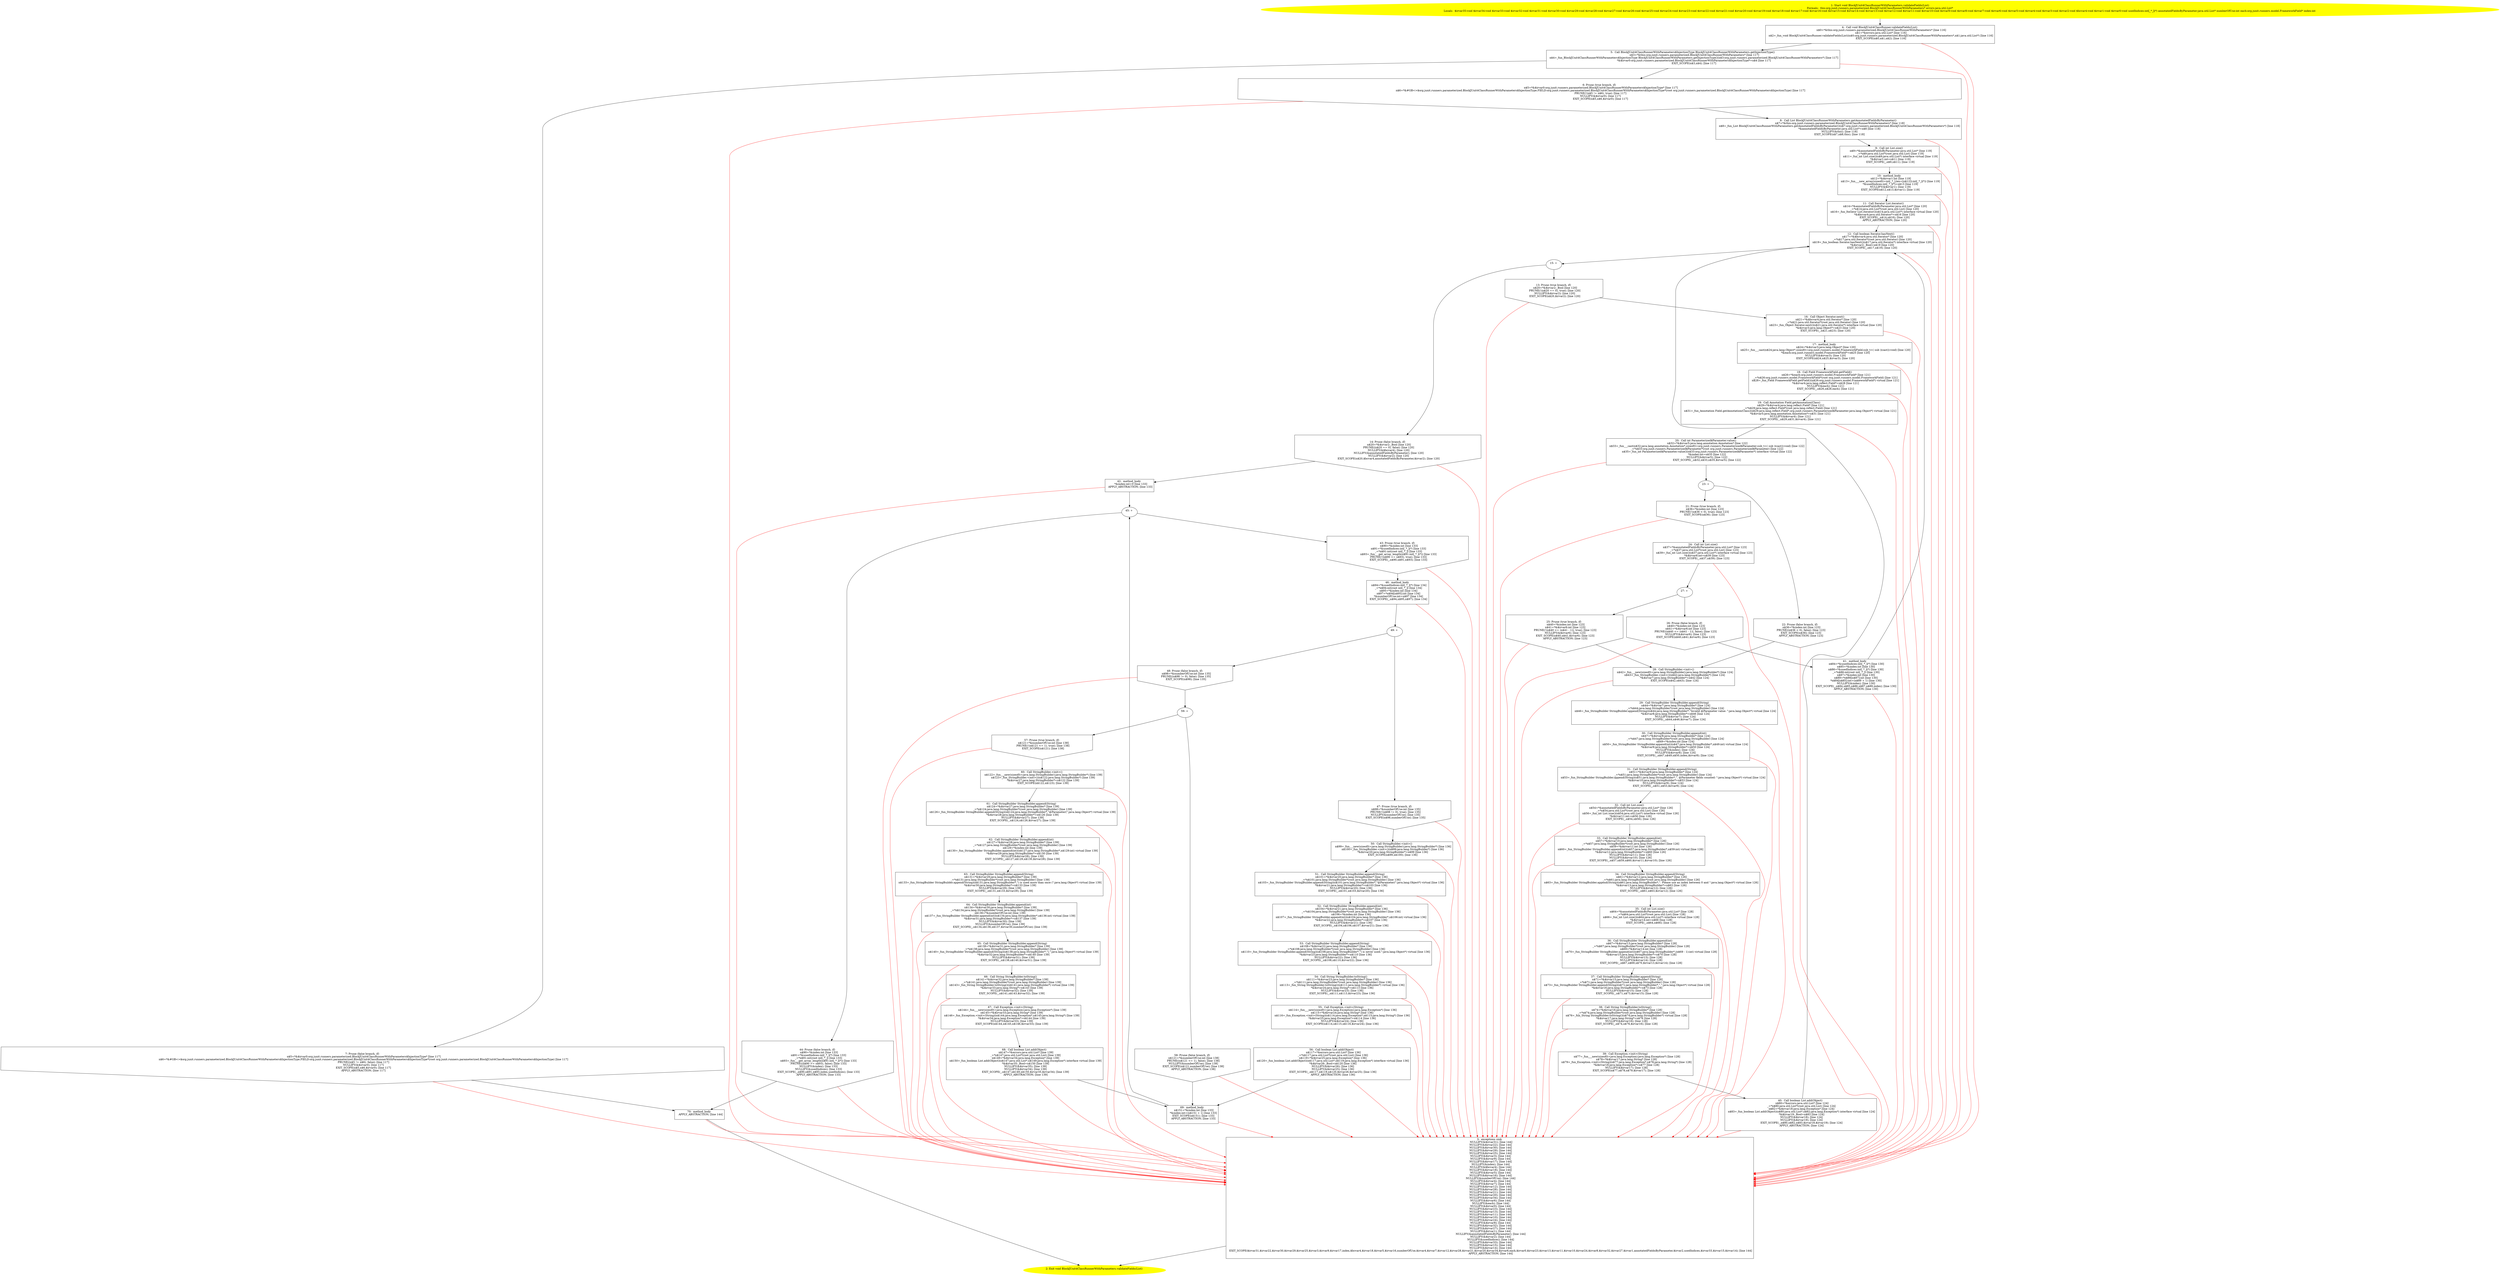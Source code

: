 /* @generated */
digraph cfg {
"org.junit.runners.parameterized.BlockJUnit4ClassRunnerWithParameters.validateFields(java.util.List):.515a99a6c624f850da1e3cb6f68a5d29_1" [label="1: Start void BlockJUnit4ClassRunnerWithParameters.validateFields(List)\nFormals:  this:org.junit.runners.parameterized.BlockJUnit4ClassRunnerWithParameters* errors:java.util.List*\nLocals:  $irvar35:void $irvar34:void $irvar33:void $irvar32:void $irvar31:void $irvar30:void $irvar29:void $irvar28:void $irvar27:void $irvar26:void $irvar25:void $irvar24:void $irvar23:void $irvar22:void $irvar21:void $irvar20:void $irvar19:void $irvar18:void $irvar17:void $irvar16:void $irvar15:void $irvar14:void $irvar13:void $irvar12:void $irvar11:void $irvar10:void $irvar9:void $irvar8:void $irvar7:void $irvar6:void $irvar5:void $irvar4:void $irvar3:void $irvar2:void $bcvar4:void $irvar1:void $irvar0:void usedIndices:int[_*_](*) annotatedFieldsByParameter:java.util.List* numberOfUse:int each:org.junit.runners.model.FrameworkField* index:int \n  " color=yellow style=filled]
	

	 "org.junit.runners.parameterized.BlockJUnit4ClassRunnerWithParameters.validateFields(java.util.List):.515a99a6c624f850da1e3cb6f68a5d29_1" -> "org.junit.runners.parameterized.BlockJUnit4ClassRunnerWithParameters.validateFields(java.util.List):.515a99a6c624f850da1e3cb6f68a5d29_4" ;
"org.junit.runners.parameterized.BlockJUnit4ClassRunnerWithParameters.validateFields(java.util.List):.515a99a6c624f850da1e3cb6f68a5d29_2" [label="2: Exit void BlockJUnit4ClassRunnerWithParameters.validateFields(List) \n  " color=yellow style=filled]
	

"org.junit.runners.parameterized.BlockJUnit4ClassRunnerWithParameters.validateFields(java.util.List):.515a99a6c624f850da1e3cb6f68a5d29_3" [label="3:  exceptions sink \n   NULLIFY(&$irvar31); [line 144]\n  NULLIFY(&$irvar22); [line 144]\n  NULLIFY(&$irvar30); [line 144]\n  NULLIFY(&$irvar29); [line 144]\n  NULLIFY(&$irvar25); [line 144]\n  NULLIFY(&$irvar3); [line 144]\n  NULLIFY(&$irvar9); [line 144]\n  NULLIFY(&$irvar17); [line 144]\n  NULLIFY(&index); [line 144]\n  NULLIFY(&$bcvar4); [line 144]\n  NULLIFY(&$irvar18); [line 144]\n  NULLIFY(&$irvar5); [line 144]\n  NULLIFY(&$irvar16); [line 144]\n  NULLIFY(&numberOfUse); [line 144]\n  NULLIFY(&$irvar4); [line 144]\n  NULLIFY(&$irvar7); [line 144]\n  NULLIFY(&$irvar12); [line 144]\n  NULLIFY(&$irvar28); [line 144]\n  NULLIFY(&$irvar21); [line 144]\n  NULLIFY(&$irvar20); [line 144]\n  NULLIFY(&$irvar34); [line 144]\n  NULLIFY(&$irvar6); [line 144]\n  NULLIFY(&each); [line 144]\n  NULLIFY(&$irvar0); [line 144]\n  NULLIFY(&$irvar23); [line 144]\n  NULLIFY(&$irvar13); [line 144]\n  NULLIFY(&$irvar11); [line 144]\n  NULLIFY(&$irvar10); [line 144]\n  NULLIFY(&$irvar24); [line 144]\n  NULLIFY(&$irvar8); [line 144]\n  NULLIFY(&$irvar32); [line 144]\n  NULLIFY(&$irvar27); [line 144]\n  NULLIFY(&$irvar1); [line 144]\n  NULLIFY(&annotatedFieldsByParameter); [line 144]\n  NULLIFY(&$irvar2); [line 144]\n  NULLIFY(&usedIndices); [line 144]\n  NULLIFY(&$irvar33); [line 144]\n  NULLIFY(&$irvar15); [line 144]\n  NULLIFY(&$irvar14); [line 144]\n  EXIT_SCOPE($irvar31,$irvar22,$irvar30,$irvar29,$irvar25,$irvar3,$irvar9,$irvar17,index,$bcvar4,$irvar18,$irvar5,$irvar16,numberOfUse,$irvar4,$irvar7,$irvar12,$irvar28,$irvar21,$irvar20,$irvar34,$irvar6,each,$irvar0,$irvar23,$irvar13,$irvar11,$irvar10,$irvar24,$irvar8,$irvar32,$irvar27,$irvar1,annotatedFieldsByParameter,$irvar2,usedIndices,$irvar33,$irvar15,$irvar14); [line 144]\n  APPLY_ABSTRACTION; [line 144]\n " shape="box"]
	

	 "org.junit.runners.parameterized.BlockJUnit4ClassRunnerWithParameters.validateFields(java.util.List):.515a99a6c624f850da1e3cb6f68a5d29_3" -> "org.junit.runners.parameterized.BlockJUnit4ClassRunnerWithParameters.validateFields(java.util.List):.515a99a6c624f850da1e3cb6f68a5d29_2" ;
"org.junit.runners.parameterized.BlockJUnit4ClassRunnerWithParameters.validateFields(java.util.List):.515a99a6c624f850da1e3cb6f68a5d29_4" [label="4:  Call void BlockJUnit4ClassRunner.validateFields(List) \n   n$0=*&this:org.junit.runners.parameterized.BlockJUnit4ClassRunnerWithParameters* [line 116]\n  n$1=*&errors:java.util.List* [line 116]\n  n$2=_fun_void BlockJUnit4ClassRunner.validateFields(List)(n$0:org.junit.runners.parameterized.BlockJUnit4ClassRunnerWithParameters*,n$1:java.util.List*) [line 116]\n  EXIT_SCOPE(n$0,n$1,n$2); [line 116]\n " shape="box"]
	

	 "org.junit.runners.parameterized.BlockJUnit4ClassRunnerWithParameters.validateFields(java.util.List):.515a99a6c624f850da1e3cb6f68a5d29_4" -> "org.junit.runners.parameterized.BlockJUnit4ClassRunnerWithParameters.validateFields(java.util.List):.515a99a6c624f850da1e3cb6f68a5d29_5" ;
	 "org.junit.runners.parameterized.BlockJUnit4ClassRunnerWithParameters.validateFields(java.util.List):.515a99a6c624f850da1e3cb6f68a5d29_4" -> "org.junit.runners.parameterized.BlockJUnit4ClassRunnerWithParameters.validateFields(java.util.List):.515a99a6c624f850da1e3cb6f68a5d29_3" [color="red" ];
"org.junit.runners.parameterized.BlockJUnit4ClassRunnerWithParameters.validateFields(java.util.List):.515a99a6c624f850da1e3cb6f68a5d29_5" [label="5:  Call BlockJUnit4ClassRunnerWithParameters$InjectionType BlockJUnit4ClassRunnerWithParameters.getInjectionType() \n   n$3=*&this:org.junit.runners.parameterized.BlockJUnit4ClassRunnerWithParameters* [line 117]\n  n$4=_fun_BlockJUnit4ClassRunnerWithParameters$InjectionType BlockJUnit4ClassRunnerWithParameters.getInjectionType()(n$3:org.junit.runners.parameterized.BlockJUnit4ClassRunnerWithParameters*) [line 117]\n  *&$irvar0:org.junit.runners.parameterized.BlockJUnit4ClassRunnerWithParameters$InjectionType*=n$4 [line 117]\n  EXIT_SCOPE(n$3,n$4); [line 117]\n " shape="box"]
	

	 "org.junit.runners.parameterized.BlockJUnit4ClassRunnerWithParameters.validateFields(java.util.List):.515a99a6c624f850da1e3cb6f68a5d29_5" -> "org.junit.runners.parameterized.BlockJUnit4ClassRunnerWithParameters.validateFields(java.util.List):.515a99a6c624f850da1e3cb6f68a5d29_6" ;
	 "org.junit.runners.parameterized.BlockJUnit4ClassRunnerWithParameters.validateFields(java.util.List):.515a99a6c624f850da1e3cb6f68a5d29_5" -> "org.junit.runners.parameterized.BlockJUnit4ClassRunnerWithParameters.validateFields(java.util.List):.515a99a6c624f850da1e3cb6f68a5d29_7" ;
	 "org.junit.runners.parameterized.BlockJUnit4ClassRunnerWithParameters.validateFields(java.util.List):.515a99a6c624f850da1e3cb6f68a5d29_5" -> "org.junit.runners.parameterized.BlockJUnit4ClassRunnerWithParameters.validateFields(java.util.List):.515a99a6c624f850da1e3cb6f68a5d29_3" [color="red" ];
"org.junit.runners.parameterized.BlockJUnit4ClassRunnerWithParameters.validateFields(java.util.List):.515a99a6c624f850da1e3cb6f68a5d29_6" [label="6: Prune (true branch, if) \n   n$5=*&$irvar0:org.junit.runners.parameterized.BlockJUnit4ClassRunnerWithParameters$InjectionType* [line 117]\n  n$6=*&#GB<>$org.junit.runners.parameterized.BlockJUnit4ClassRunnerWithParameters$InjectionType.FIELD:org.junit.runners.parameterized.BlockJUnit4ClassRunnerWithParameters$InjectionType*(root org.junit.runners.parameterized.BlockJUnit4ClassRunnerWithParameters$InjectionType) [line 117]\n  PRUNE(!(n$5 != n$6), true); [line 117]\n  NULLIFY(&$irvar0); [line 117]\n  EXIT_SCOPE(n$5,n$6,$irvar0); [line 117]\n " shape="invhouse"]
	

	 "org.junit.runners.parameterized.BlockJUnit4ClassRunnerWithParameters.validateFields(java.util.List):.515a99a6c624f850da1e3cb6f68a5d29_6" -> "org.junit.runners.parameterized.BlockJUnit4ClassRunnerWithParameters.validateFields(java.util.List):.515a99a6c624f850da1e3cb6f68a5d29_8" ;
	 "org.junit.runners.parameterized.BlockJUnit4ClassRunnerWithParameters.validateFields(java.util.List):.515a99a6c624f850da1e3cb6f68a5d29_6" -> "org.junit.runners.parameterized.BlockJUnit4ClassRunnerWithParameters.validateFields(java.util.List):.515a99a6c624f850da1e3cb6f68a5d29_3" [color="red" ];
"org.junit.runners.parameterized.BlockJUnit4ClassRunnerWithParameters.validateFields(java.util.List):.515a99a6c624f850da1e3cb6f68a5d29_7" [label="7: Prune (false branch, if) \n   n$5=*&$irvar0:org.junit.runners.parameterized.BlockJUnit4ClassRunnerWithParameters$InjectionType* [line 117]\n  n$6=*&#GB<>$org.junit.runners.parameterized.BlockJUnit4ClassRunnerWithParameters$InjectionType.FIELD:org.junit.runners.parameterized.BlockJUnit4ClassRunnerWithParameters$InjectionType*(root org.junit.runners.parameterized.BlockJUnit4ClassRunnerWithParameters$InjectionType) [line 117]\n  PRUNE((n$5 != n$6), false); [line 117]\n  NULLIFY(&$irvar0); [line 117]\n  EXIT_SCOPE(n$5,n$6,$irvar0); [line 117]\n  APPLY_ABSTRACTION; [line 117]\n " shape="invhouse"]
	

	 "org.junit.runners.parameterized.BlockJUnit4ClassRunnerWithParameters.validateFields(java.util.List):.515a99a6c624f850da1e3cb6f68a5d29_7" -> "org.junit.runners.parameterized.BlockJUnit4ClassRunnerWithParameters.validateFields(java.util.List):.515a99a6c624f850da1e3cb6f68a5d29_70" ;
	 "org.junit.runners.parameterized.BlockJUnit4ClassRunnerWithParameters.validateFields(java.util.List):.515a99a6c624f850da1e3cb6f68a5d29_7" -> "org.junit.runners.parameterized.BlockJUnit4ClassRunnerWithParameters.validateFields(java.util.List):.515a99a6c624f850da1e3cb6f68a5d29_3" [color="red" ];
"org.junit.runners.parameterized.BlockJUnit4ClassRunnerWithParameters.validateFields(java.util.List):.515a99a6c624f850da1e3cb6f68a5d29_8" [label="8:  Call List BlockJUnit4ClassRunnerWithParameters.getAnnotatedFieldsByParameter() \n   n$7=*&this:org.junit.runners.parameterized.BlockJUnit4ClassRunnerWithParameters* [line 118]\n  n$8=_fun_List BlockJUnit4ClassRunnerWithParameters.getAnnotatedFieldsByParameter()(n$7:org.junit.runners.parameterized.BlockJUnit4ClassRunnerWithParameters*) [line 118]\n  *&annotatedFieldsByParameter:java.util.List*=n$8 [line 118]\n  NULLIFY(&this); [line 118]\n  EXIT_SCOPE(n$7,n$8,this); [line 118]\n " shape="box"]
	

	 "org.junit.runners.parameterized.BlockJUnit4ClassRunnerWithParameters.validateFields(java.util.List):.515a99a6c624f850da1e3cb6f68a5d29_8" -> "org.junit.runners.parameterized.BlockJUnit4ClassRunnerWithParameters.validateFields(java.util.List):.515a99a6c624f850da1e3cb6f68a5d29_9" ;
	 "org.junit.runners.parameterized.BlockJUnit4ClassRunnerWithParameters.validateFields(java.util.List):.515a99a6c624f850da1e3cb6f68a5d29_8" -> "org.junit.runners.parameterized.BlockJUnit4ClassRunnerWithParameters.validateFields(java.util.List):.515a99a6c624f850da1e3cb6f68a5d29_3" [color="red" ];
"org.junit.runners.parameterized.BlockJUnit4ClassRunnerWithParameters.validateFields(java.util.List):.515a99a6c624f850da1e3cb6f68a5d29_9" [label="9:  Call int List.size() \n   n$9=*&annotatedFieldsByParameter:java.util.List* [line 119]\n  _=*n$9:java.util.List*(root java.util.List) [line 119]\n  n$11=_fun_int List.size()(n$9:java.util.List*) interface virtual [line 119]\n  *&$irvar1:int=n$11 [line 119]\n  EXIT_SCOPE(_,n$9,n$11); [line 119]\n " shape="box"]
	

	 "org.junit.runners.parameterized.BlockJUnit4ClassRunnerWithParameters.validateFields(java.util.List):.515a99a6c624f850da1e3cb6f68a5d29_9" -> "org.junit.runners.parameterized.BlockJUnit4ClassRunnerWithParameters.validateFields(java.util.List):.515a99a6c624f850da1e3cb6f68a5d29_10" ;
	 "org.junit.runners.parameterized.BlockJUnit4ClassRunnerWithParameters.validateFields(java.util.List):.515a99a6c624f850da1e3cb6f68a5d29_9" -> "org.junit.runners.parameterized.BlockJUnit4ClassRunnerWithParameters.validateFields(java.util.List):.515a99a6c624f850da1e3cb6f68a5d29_3" [color="red" ];
"org.junit.runners.parameterized.BlockJUnit4ClassRunnerWithParameters.validateFields(java.util.List):.515a99a6c624f850da1e3cb6f68a5d29_10" [label="10:  method_body \n   n$12=*&$irvar1:int [line 119]\n  n$13=_fun___new_array(sizeof(t=int[_*_];len=[n$12]):int[_*_](*)) [line 119]\n  *&usedIndices:int[_*_](*)=n$13 [line 119]\n  NULLIFY(&$irvar1); [line 119]\n  EXIT_SCOPE(n$12,n$13,$irvar1); [line 119]\n " shape="box"]
	

	 "org.junit.runners.parameterized.BlockJUnit4ClassRunnerWithParameters.validateFields(java.util.List):.515a99a6c624f850da1e3cb6f68a5d29_10" -> "org.junit.runners.parameterized.BlockJUnit4ClassRunnerWithParameters.validateFields(java.util.List):.515a99a6c624f850da1e3cb6f68a5d29_11" ;
	 "org.junit.runners.parameterized.BlockJUnit4ClassRunnerWithParameters.validateFields(java.util.List):.515a99a6c624f850da1e3cb6f68a5d29_10" -> "org.junit.runners.parameterized.BlockJUnit4ClassRunnerWithParameters.validateFields(java.util.List):.515a99a6c624f850da1e3cb6f68a5d29_3" [color="red" ];
"org.junit.runners.parameterized.BlockJUnit4ClassRunnerWithParameters.validateFields(java.util.List):.515a99a6c624f850da1e3cb6f68a5d29_11" [label="11:  Call Iterator List.iterator() \n   n$14=*&annotatedFieldsByParameter:java.util.List* [line 120]\n  _=*n$14:java.util.List*(root java.util.List) [line 120]\n  n$16=_fun_Iterator List.iterator()(n$14:java.util.List*) interface virtual [line 120]\n  *&$bcvar4:java.util.Iterator*=n$16 [line 120]\n  EXIT_SCOPE(_,n$14,n$16); [line 120]\n  APPLY_ABSTRACTION; [line 120]\n " shape="box"]
	

	 "org.junit.runners.parameterized.BlockJUnit4ClassRunnerWithParameters.validateFields(java.util.List):.515a99a6c624f850da1e3cb6f68a5d29_11" -> "org.junit.runners.parameterized.BlockJUnit4ClassRunnerWithParameters.validateFields(java.util.List):.515a99a6c624f850da1e3cb6f68a5d29_12" ;
	 "org.junit.runners.parameterized.BlockJUnit4ClassRunnerWithParameters.validateFields(java.util.List):.515a99a6c624f850da1e3cb6f68a5d29_11" -> "org.junit.runners.parameterized.BlockJUnit4ClassRunnerWithParameters.validateFields(java.util.List):.515a99a6c624f850da1e3cb6f68a5d29_3" [color="red" ];
"org.junit.runners.parameterized.BlockJUnit4ClassRunnerWithParameters.validateFields(java.util.List):.515a99a6c624f850da1e3cb6f68a5d29_12" [label="12:  Call boolean Iterator.hasNext() \n   n$17=*&$bcvar4:java.util.Iterator* [line 120]\n  _=*n$17:java.util.Iterator*(root java.util.Iterator) [line 120]\n  n$19=_fun_boolean Iterator.hasNext()(n$17:java.util.Iterator*) interface virtual [line 120]\n  *&$irvar2:_Bool=n$19 [line 120]\n  EXIT_SCOPE(_,n$17,n$19); [line 120]\n " shape="box"]
	

	 "org.junit.runners.parameterized.BlockJUnit4ClassRunnerWithParameters.validateFields(java.util.List):.515a99a6c624f850da1e3cb6f68a5d29_12" -> "org.junit.runners.parameterized.BlockJUnit4ClassRunnerWithParameters.validateFields(java.util.List):.515a99a6c624f850da1e3cb6f68a5d29_15" ;
	 "org.junit.runners.parameterized.BlockJUnit4ClassRunnerWithParameters.validateFields(java.util.List):.515a99a6c624f850da1e3cb6f68a5d29_12" -> "org.junit.runners.parameterized.BlockJUnit4ClassRunnerWithParameters.validateFields(java.util.List):.515a99a6c624f850da1e3cb6f68a5d29_3" [color="red" ];
"org.junit.runners.parameterized.BlockJUnit4ClassRunnerWithParameters.validateFields(java.util.List):.515a99a6c624f850da1e3cb6f68a5d29_13" [label="13: Prune (true branch, if) \n   n$20=*&$irvar2:_Bool [line 120]\n  PRUNE(!(n$20 == 0), true); [line 120]\n  NULLIFY(&$irvar2); [line 120]\n  EXIT_SCOPE(n$20,$irvar2); [line 120]\n " shape="invhouse"]
	

	 "org.junit.runners.parameterized.BlockJUnit4ClassRunnerWithParameters.validateFields(java.util.List):.515a99a6c624f850da1e3cb6f68a5d29_13" -> "org.junit.runners.parameterized.BlockJUnit4ClassRunnerWithParameters.validateFields(java.util.List):.515a99a6c624f850da1e3cb6f68a5d29_16" ;
	 "org.junit.runners.parameterized.BlockJUnit4ClassRunnerWithParameters.validateFields(java.util.List):.515a99a6c624f850da1e3cb6f68a5d29_13" -> "org.junit.runners.parameterized.BlockJUnit4ClassRunnerWithParameters.validateFields(java.util.List):.515a99a6c624f850da1e3cb6f68a5d29_3" [color="red" ];
"org.junit.runners.parameterized.BlockJUnit4ClassRunnerWithParameters.validateFields(java.util.List):.515a99a6c624f850da1e3cb6f68a5d29_14" [label="14: Prune (false branch, if) \n   n$20=*&$irvar2:_Bool [line 120]\n  PRUNE((n$20 == 0), false); [line 120]\n  NULLIFY(&$bcvar4); [line 120]\n  NULLIFY(&annotatedFieldsByParameter); [line 120]\n  NULLIFY(&$irvar2); [line 120]\n  EXIT_SCOPE(n$20,$bcvar4,annotatedFieldsByParameter,$irvar2); [line 120]\n " shape="invhouse"]
	

	 "org.junit.runners.parameterized.BlockJUnit4ClassRunnerWithParameters.validateFields(java.util.List):.515a99a6c624f850da1e3cb6f68a5d29_14" -> "org.junit.runners.parameterized.BlockJUnit4ClassRunnerWithParameters.validateFields(java.util.List):.515a99a6c624f850da1e3cb6f68a5d29_42" ;
	 "org.junit.runners.parameterized.BlockJUnit4ClassRunnerWithParameters.validateFields(java.util.List):.515a99a6c624f850da1e3cb6f68a5d29_14" -> "org.junit.runners.parameterized.BlockJUnit4ClassRunnerWithParameters.validateFields(java.util.List):.515a99a6c624f850da1e3cb6f68a5d29_3" [color="red" ];
"org.junit.runners.parameterized.BlockJUnit4ClassRunnerWithParameters.validateFields(java.util.List):.515a99a6c624f850da1e3cb6f68a5d29_15" [label="15: + \n  " ]
	

	 "org.junit.runners.parameterized.BlockJUnit4ClassRunnerWithParameters.validateFields(java.util.List):.515a99a6c624f850da1e3cb6f68a5d29_15" -> "org.junit.runners.parameterized.BlockJUnit4ClassRunnerWithParameters.validateFields(java.util.List):.515a99a6c624f850da1e3cb6f68a5d29_13" ;
	 "org.junit.runners.parameterized.BlockJUnit4ClassRunnerWithParameters.validateFields(java.util.List):.515a99a6c624f850da1e3cb6f68a5d29_15" -> "org.junit.runners.parameterized.BlockJUnit4ClassRunnerWithParameters.validateFields(java.util.List):.515a99a6c624f850da1e3cb6f68a5d29_14" ;
"org.junit.runners.parameterized.BlockJUnit4ClassRunnerWithParameters.validateFields(java.util.List):.515a99a6c624f850da1e3cb6f68a5d29_16" [label="16:  Call Object Iterator.next() \n   n$21=*&$bcvar4:java.util.Iterator* [line 120]\n  _=*n$21:java.util.Iterator*(root java.util.Iterator) [line 120]\n  n$23=_fun_Object Iterator.next()(n$21:java.util.Iterator*) interface virtual [line 120]\n  *&$irvar3:java.lang.Object*=n$23 [line 120]\n  EXIT_SCOPE(_,n$21,n$23); [line 120]\n " shape="box"]
	

	 "org.junit.runners.parameterized.BlockJUnit4ClassRunnerWithParameters.validateFields(java.util.List):.515a99a6c624f850da1e3cb6f68a5d29_16" -> "org.junit.runners.parameterized.BlockJUnit4ClassRunnerWithParameters.validateFields(java.util.List):.515a99a6c624f850da1e3cb6f68a5d29_17" ;
	 "org.junit.runners.parameterized.BlockJUnit4ClassRunnerWithParameters.validateFields(java.util.List):.515a99a6c624f850da1e3cb6f68a5d29_16" -> "org.junit.runners.parameterized.BlockJUnit4ClassRunnerWithParameters.validateFields(java.util.List):.515a99a6c624f850da1e3cb6f68a5d29_3" [color="red" ];
"org.junit.runners.parameterized.BlockJUnit4ClassRunnerWithParameters.validateFields(java.util.List):.515a99a6c624f850da1e3cb6f68a5d29_17" [label="17:  method_body \n   n$24=*&$irvar3:java.lang.Object* [line 120]\n  n$25=_fun___cast(n$24:java.lang.Object*,sizeof(t=org.junit.runners.model.FrameworkField;sub_t=( sub )(cast)):void) [line 120]\n  *&each:org.junit.runners.model.FrameworkField*=n$25 [line 120]\n  NULLIFY(&$irvar3); [line 120]\n  EXIT_SCOPE(n$24,n$25,$irvar3); [line 120]\n " shape="box"]
	

	 "org.junit.runners.parameterized.BlockJUnit4ClassRunnerWithParameters.validateFields(java.util.List):.515a99a6c624f850da1e3cb6f68a5d29_17" -> "org.junit.runners.parameterized.BlockJUnit4ClassRunnerWithParameters.validateFields(java.util.List):.515a99a6c624f850da1e3cb6f68a5d29_18" ;
	 "org.junit.runners.parameterized.BlockJUnit4ClassRunnerWithParameters.validateFields(java.util.List):.515a99a6c624f850da1e3cb6f68a5d29_17" -> "org.junit.runners.parameterized.BlockJUnit4ClassRunnerWithParameters.validateFields(java.util.List):.515a99a6c624f850da1e3cb6f68a5d29_3" [color="red" ];
"org.junit.runners.parameterized.BlockJUnit4ClassRunnerWithParameters.validateFields(java.util.List):.515a99a6c624f850da1e3cb6f68a5d29_18" [label="18:  Call Field FrameworkField.getField() \n   n$26=*&each:org.junit.runners.model.FrameworkField* [line 121]\n  _=*n$26:org.junit.runners.model.FrameworkField*(root org.junit.runners.model.FrameworkField) [line 121]\n  n$28=_fun_Field FrameworkField.getField()(n$26:org.junit.runners.model.FrameworkField*) virtual [line 121]\n  *&$irvar4:java.lang.reflect.Field*=n$28 [line 121]\n  NULLIFY(&each); [line 121]\n  EXIT_SCOPE(_,n$26,n$28,each); [line 121]\n " shape="box"]
	

	 "org.junit.runners.parameterized.BlockJUnit4ClassRunnerWithParameters.validateFields(java.util.List):.515a99a6c624f850da1e3cb6f68a5d29_18" -> "org.junit.runners.parameterized.BlockJUnit4ClassRunnerWithParameters.validateFields(java.util.List):.515a99a6c624f850da1e3cb6f68a5d29_19" ;
	 "org.junit.runners.parameterized.BlockJUnit4ClassRunnerWithParameters.validateFields(java.util.List):.515a99a6c624f850da1e3cb6f68a5d29_18" -> "org.junit.runners.parameterized.BlockJUnit4ClassRunnerWithParameters.validateFields(java.util.List):.515a99a6c624f850da1e3cb6f68a5d29_3" [color="red" ];
"org.junit.runners.parameterized.BlockJUnit4ClassRunnerWithParameters.validateFields(java.util.List):.515a99a6c624f850da1e3cb6f68a5d29_19" [label="19:  Call Annotation Field.getAnnotation(Class) \n   n$29=*&$irvar4:java.lang.reflect.Field* [line 121]\n  _=*n$29:java.lang.reflect.Field*(root java.lang.reflect.Field) [line 121]\n  n$31=_fun_Annotation Field.getAnnotation(Class)(n$29:java.lang.reflect.Field*,org.junit.runners.Parameterized$Parameter:java.lang.Object*) virtual [line 121]\n  *&$irvar5:java.lang.annotation.Annotation*=n$31 [line 121]\n  NULLIFY(&$irvar4); [line 121]\n  EXIT_SCOPE(_,n$29,n$31,$irvar4); [line 121]\n " shape="box"]
	

	 "org.junit.runners.parameterized.BlockJUnit4ClassRunnerWithParameters.validateFields(java.util.List):.515a99a6c624f850da1e3cb6f68a5d29_19" -> "org.junit.runners.parameterized.BlockJUnit4ClassRunnerWithParameters.validateFields(java.util.List):.515a99a6c624f850da1e3cb6f68a5d29_20" ;
	 "org.junit.runners.parameterized.BlockJUnit4ClassRunnerWithParameters.validateFields(java.util.List):.515a99a6c624f850da1e3cb6f68a5d29_19" -> "org.junit.runners.parameterized.BlockJUnit4ClassRunnerWithParameters.validateFields(java.util.List):.515a99a6c624f850da1e3cb6f68a5d29_3" [color="red" ];
"org.junit.runners.parameterized.BlockJUnit4ClassRunnerWithParameters.validateFields(java.util.List):.515a99a6c624f850da1e3cb6f68a5d29_20" [label="20:  Call int Parameterized$Parameter.value() \n   n$32=*&$irvar5:java.lang.annotation.Annotation* [line 122]\n  n$33=_fun___cast(n$32:java.lang.annotation.Annotation*,sizeof(t=org.junit.runners.Parameterized$Parameter;sub_t=( sub )(cast)):void) [line 122]\n  _=*n$33:org.junit.runners.Parameterized$Parameter*(root org.junit.runners.Parameterized$Parameter) [line 122]\n  n$35=_fun_int Parameterized$Parameter.value()(n$33:org.junit.runners.Parameterized$Parameter*) interface virtual [line 122]\n  *&index:int=n$35 [line 122]\n  NULLIFY(&$irvar5); [line 122]\n  EXIT_SCOPE(_,n$32,n$33,n$35,$irvar5); [line 122]\n " shape="box"]
	

	 "org.junit.runners.parameterized.BlockJUnit4ClassRunnerWithParameters.validateFields(java.util.List):.515a99a6c624f850da1e3cb6f68a5d29_20" -> "org.junit.runners.parameterized.BlockJUnit4ClassRunnerWithParameters.validateFields(java.util.List):.515a99a6c624f850da1e3cb6f68a5d29_23" ;
	 "org.junit.runners.parameterized.BlockJUnit4ClassRunnerWithParameters.validateFields(java.util.List):.515a99a6c624f850da1e3cb6f68a5d29_20" -> "org.junit.runners.parameterized.BlockJUnit4ClassRunnerWithParameters.validateFields(java.util.List):.515a99a6c624f850da1e3cb6f68a5d29_3" [color="red" ];
"org.junit.runners.parameterized.BlockJUnit4ClassRunnerWithParameters.validateFields(java.util.List):.515a99a6c624f850da1e3cb6f68a5d29_21" [label="21: Prune (true branch, if) \n   n$36=*&index:int [line 123]\n  PRUNE(!(n$36 < 0), true); [line 123]\n  EXIT_SCOPE(n$36); [line 123]\n " shape="invhouse"]
	

	 "org.junit.runners.parameterized.BlockJUnit4ClassRunnerWithParameters.validateFields(java.util.List):.515a99a6c624f850da1e3cb6f68a5d29_21" -> "org.junit.runners.parameterized.BlockJUnit4ClassRunnerWithParameters.validateFields(java.util.List):.515a99a6c624f850da1e3cb6f68a5d29_24" ;
	 "org.junit.runners.parameterized.BlockJUnit4ClassRunnerWithParameters.validateFields(java.util.List):.515a99a6c624f850da1e3cb6f68a5d29_21" -> "org.junit.runners.parameterized.BlockJUnit4ClassRunnerWithParameters.validateFields(java.util.List):.515a99a6c624f850da1e3cb6f68a5d29_3" [color="red" ];
"org.junit.runners.parameterized.BlockJUnit4ClassRunnerWithParameters.validateFields(java.util.List):.515a99a6c624f850da1e3cb6f68a5d29_22" [label="22: Prune (false branch, if) \n   n$36=*&index:int [line 123]\n  PRUNE((n$36 < 0), false); [line 123]\n  EXIT_SCOPE(n$36); [line 123]\n  APPLY_ABSTRACTION; [line 123]\n " shape="invhouse"]
	

	 "org.junit.runners.parameterized.BlockJUnit4ClassRunnerWithParameters.validateFields(java.util.List):.515a99a6c624f850da1e3cb6f68a5d29_22" -> "org.junit.runners.parameterized.BlockJUnit4ClassRunnerWithParameters.validateFields(java.util.List):.515a99a6c624f850da1e3cb6f68a5d29_28" ;
	 "org.junit.runners.parameterized.BlockJUnit4ClassRunnerWithParameters.validateFields(java.util.List):.515a99a6c624f850da1e3cb6f68a5d29_22" -> "org.junit.runners.parameterized.BlockJUnit4ClassRunnerWithParameters.validateFields(java.util.List):.515a99a6c624f850da1e3cb6f68a5d29_3" [color="red" ];
"org.junit.runners.parameterized.BlockJUnit4ClassRunnerWithParameters.validateFields(java.util.List):.515a99a6c624f850da1e3cb6f68a5d29_23" [label="23: + \n  " ]
	

	 "org.junit.runners.parameterized.BlockJUnit4ClassRunnerWithParameters.validateFields(java.util.List):.515a99a6c624f850da1e3cb6f68a5d29_23" -> "org.junit.runners.parameterized.BlockJUnit4ClassRunnerWithParameters.validateFields(java.util.List):.515a99a6c624f850da1e3cb6f68a5d29_21" ;
	 "org.junit.runners.parameterized.BlockJUnit4ClassRunnerWithParameters.validateFields(java.util.List):.515a99a6c624f850da1e3cb6f68a5d29_23" -> "org.junit.runners.parameterized.BlockJUnit4ClassRunnerWithParameters.validateFields(java.util.List):.515a99a6c624f850da1e3cb6f68a5d29_22" ;
"org.junit.runners.parameterized.BlockJUnit4ClassRunnerWithParameters.validateFields(java.util.List):.515a99a6c624f850da1e3cb6f68a5d29_24" [label="24:  Call int List.size() \n   n$37=*&annotatedFieldsByParameter:java.util.List* [line 123]\n  _=*n$37:java.util.List*(root java.util.List) [line 123]\n  n$39=_fun_int List.size()(n$37:java.util.List*) interface virtual [line 123]\n  *&$irvar6:int=n$39 [line 123]\n  EXIT_SCOPE(_,n$37,n$39); [line 123]\n " shape="box"]
	

	 "org.junit.runners.parameterized.BlockJUnit4ClassRunnerWithParameters.validateFields(java.util.List):.515a99a6c624f850da1e3cb6f68a5d29_24" -> "org.junit.runners.parameterized.BlockJUnit4ClassRunnerWithParameters.validateFields(java.util.List):.515a99a6c624f850da1e3cb6f68a5d29_27" ;
	 "org.junit.runners.parameterized.BlockJUnit4ClassRunnerWithParameters.validateFields(java.util.List):.515a99a6c624f850da1e3cb6f68a5d29_24" -> "org.junit.runners.parameterized.BlockJUnit4ClassRunnerWithParameters.validateFields(java.util.List):.515a99a6c624f850da1e3cb6f68a5d29_3" [color="red" ];
"org.junit.runners.parameterized.BlockJUnit4ClassRunnerWithParameters.validateFields(java.util.List):.515a99a6c624f850da1e3cb6f68a5d29_25" [label="25: Prune (true branch, if) \n   n$40=*&index:int [line 123]\n  n$41=*&$irvar6:int [line 123]\n  PRUNE(!(n$40 <= (n$41 - 1)), true); [line 123]\n  NULLIFY(&$irvar6); [line 123]\n  EXIT_SCOPE(n$40,n$41,$irvar6); [line 123]\n  APPLY_ABSTRACTION; [line 123]\n " shape="invhouse"]
	

	 "org.junit.runners.parameterized.BlockJUnit4ClassRunnerWithParameters.validateFields(java.util.List):.515a99a6c624f850da1e3cb6f68a5d29_25" -> "org.junit.runners.parameterized.BlockJUnit4ClassRunnerWithParameters.validateFields(java.util.List):.515a99a6c624f850da1e3cb6f68a5d29_28" ;
	 "org.junit.runners.parameterized.BlockJUnit4ClassRunnerWithParameters.validateFields(java.util.List):.515a99a6c624f850da1e3cb6f68a5d29_25" -> "org.junit.runners.parameterized.BlockJUnit4ClassRunnerWithParameters.validateFields(java.util.List):.515a99a6c624f850da1e3cb6f68a5d29_3" [color="red" ];
"org.junit.runners.parameterized.BlockJUnit4ClassRunnerWithParameters.validateFields(java.util.List):.515a99a6c624f850da1e3cb6f68a5d29_26" [label="26: Prune (false branch, if) \n   n$40=*&index:int [line 123]\n  n$41=*&$irvar6:int [line 123]\n  PRUNE((n$40 <= (n$41 - 1)), false); [line 123]\n  NULLIFY(&$irvar6); [line 123]\n  EXIT_SCOPE(n$40,n$41,$irvar6); [line 123]\n " shape="invhouse"]
	

	 "org.junit.runners.parameterized.BlockJUnit4ClassRunnerWithParameters.validateFields(java.util.List):.515a99a6c624f850da1e3cb6f68a5d29_26" -> "org.junit.runners.parameterized.BlockJUnit4ClassRunnerWithParameters.validateFields(java.util.List):.515a99a6c624f850da1e3cb6f68a5d29_41" ;
	 "org.junit.runners.parameterized.BlockJUnit4ClassRunnerWithParameters.validateFields(java.util.List):.515a99a6c624f850da1e3cb6f68a5d29_26" -> "org.junit.runners.parameterized.BlockJUnit4ClassRunnerWithParameters.validateFields(java.util.List):.515a99a6c624f850da1e3cb6f68a5d29_3" [color="red" ];
"org.junit.runners.parameterized.BlockJUnit4ClassRunnerWithParameters.validateFields(java.util.List):.515a99a6c624f850da1e3cb6f68a5d29_27" [label="27: + \n  " ]
	

	 "org.junit.runners.parameterized.BlockJUnit4ClassRunnerWithParameters.validateFields(java.util.List):.515a99a6c624f850da1e3cb6f68a5d29_27" -> "org.junit.runners.parameterized.BlockJUnit4ClassRunnerWithParameters.validateFields(java.util.List):.515a99a6c624f850da1e3cb6f68a5d29_25" ;
	 "org.junit.runners.parameterized.BlockJUnit4ClassRunnerWithParameters.validateFields(java.util.List):.515a99a6c624f850da1e3cb6f68a5d29_27" -> "org.junit.runners.parameterized.BlockJUnit4ClassRunnerWithParameters.validateFields(java.util.List):.515a99a6c624f850da1e3cb6f68a5d29_26" ;
"org.junit.runners.parameterized.BlockJUnit4ClassRunnerWithParameters.validateFields(java.util.List):.515a99a6c624f850da1e3cb6f68a5d29_28" [label="28:  Call StringBuilder.<init>() \n   n$42=_fun___new(sizeof(t=java.lang.StringBuilder):java.lang.StringBuilder*) [line 124]\n  n$43=_fun_StringBuilder.<init>()(n$42:java.lang.StringBuilder*) [line 124]\n  *&$irvar7:java.lang.StringBuilder*=n$42 [line 124]\n  EXIT_SCOPE(n$42,n$43); [line 124]\n " shape="box"]
	

	 "org.junit.runners.parameterized.BlockJUnit4ClassRunnerWithParameters.validateFields(java.util.List):.515a99a6c624f850da1e3cb6f68a5d29_28" -> "org.junit.runners.parameterized.BlockJUnit4ClassRunnerWithParameters.validateFields(java.util.List):.515a99a6c624f850da1e3cb6f68a5d29_29" ;
	 "org.junit.runners.parameterized.BlockJUnit4ClassRunnerWithParameters.validateFields(java.util.List):.515a99a6c624f850da1e3cb6f68a5d29_28" -> "org.junit.runners.parameterized.BlockJUnit4ClassRunnerWithParameters.validateFields(java.util.List):.515a99a6c624f850da1e3cb6f68a5d29_3" [color="red" ];
"org.junit.runners.parameterized.BlockJUnit4ClassRunnerWithParameters.validateFields(java.util.List):.515a99a6c624f850da1e3cb6f68a5d29_29" [label="29:  Call StringBuilder StringBuilder.append(String) \n   n$44=*&$irvar7:java.lang.StringBuilder* [line 124]\n  _=*n$44:java.lang.StringBuilder*(root java.lang.StringBuilder) [line 124]\n  n$46=_fun_StringBuilder StringBuilder.append(String)(n$44:java.lang.StringBuilder*,\"Invalid @Parameter value: \":java.lang.Object*) virtual [line 124]\n  *&$irvar8:java.lang.StringBuilder*=n$46 [line 124]\n  NULLIFY(&$irvar7); [line 124]\n  EXIT_SCOPE(_,n$44,n$46,$irvar7); [line 124]\n " shape="box"]
	

	 "org.junit.runners.parameterized.BlockJUnit4ClassRunnerWithParameters.validateFields(java.util.List):.515a99a6c624f850da1e3cb6f68a5d29_29" -> "org.junit.runners.parameterized.BlockJUnit4ClassRunnerWithParameters.validateFields(java.util.List):.515a99a6c624f850da1e3cb6f68a5d29_30" ;
	 "org.junit.runners.parameterized.BlockJUnit4ClassRunnerWithParameters.validateFields(java.util.List):.515a99a6c624f850da1e3cb6f68a5d29_29" -> "org.junit.runners.parameterized.BlockJUnit4ClassRunnerWithParameters.validateFields(java.util.List):.515a99a6c624f850da1e3cb6f68a5d29_3" [color="red" ];
"org.junit.runners.parameterized.BlockJUnit4ClassRunnerWithParameters.validateFields(java.util.List):.515a99a6c624f850da1e3cb6f68a5d29_30" [label="30:  Call StringBuilder StringBuilder.append(int) \n   n$47=*&$irvar8:java.lang.StringBuilder* [line 124]\n  _=*n$47:java.lang.StringBuilder*(root java.lang.StringBuilder) [line 124]\n  n$49=*&index:int [line 124]\n  n$50=_fun_StringBuilder StringBuilder.append(int)(n$47:java.lang.StringBuilder*,n$49:int) virtual [line 124]\n  *&$irvar9:java.lang.StringBuilder*=n$50 [line 124]\n  NULLIFY(&index); [line 124]\n  NULLIFY(&$irvar8); [line 124]\n  EXIT_SCOPE(_,n$47,n$49,n$50,index,$irvar8); [line 124]\n " shape="box"]
	

	 "org.junit.runners.parameterized.BlockJUnit4ClassRunnerWithParameters.validateFields(java.util.List):.515a99a6c624f850da1e3cb6f68a5d29_30" -> "org.junit.runners.parameterized.BlockJUnit4ClassRunnerWithParameters.validateFields(java.util.List):.515a99a6c624f850da1e3cb6f68a5d29_31" ;
	 "org.junit.runners.parameterized.BlockJUnit4ClassRunnerWithParameters.validateFields(java.util.List):.515a99a6c624f850da1e3cb6f68a5d29_30" -> "org.junit.runners.parameterized.BlockJUnit4ClassRunnerWithParameters.validateFields(java.util.List):.515a99a6c624f850da1e3cb6f68a5d29_3" [color="red" ];
"org.junit.runners.parameterized.BlockJUnit4ClassRunnerWithParameters.validateFields(java.util.List):.515a99a6c624f850da1e3cb6f68a5d29_31" [label="31:  Call StringBuilder StringBuilder.append(String) \n   n$51=*&$irvar9:java.lang.StringBuilder* [line 124]\n  _=*n$51:java.lang.StringBuilder*(root java.lang.StringBuilder) [line 124]\n  n$53=_fun_StringBuilder StringBuilder.append(String)(n$51:java.lang.StringBuilder*,\". @Parameter fields counted: \":java.lang.Object*) virtual [line 124]\n  *&$irvar10:java.lang.StringBuilder*=n$53 [line 124]\n  NULLIFY(&$irvar9); [line 124]\n  EXIT_SCOPE(_,n$51,n$53,$irvar9); [line 124]\n " shape="box"]
	

	 "org.junit.runners.parameterized.BlockJUnit4ClassRunnerWithParameters.validateFields(java.util.List):.515a99a6c624f850da1e3cb6f68a5d29_31" -> "org.junit.runners.parameterized.BlockJUnit4ClassRunnerWithParameters.validateFields(java.util.List):.515a99a6c624f850da1e3cb6f68a5d29_32" ;
	 "org.junit.runners.parameterized.BlockJUnit4ClassRunnerWithParameters.validateFields(java.util.List):.515a99a6c624f850da1e3cb6f68a5d29_31" -> "org.junit.runners.parameterized.BlockJUnit4ClassRunnerWithParameters.validateFields(java.util.List):.515a99a6c624f850da1e3cb6f68a5d29_3" [color="red" ];
"org.junit.runners.parameterized.BlockJUnit4ClassRunnerWithParameters.validateFields(java.util.List):.515a99a6c624f850da1e3cb6f68a5d29_32" [label="32:  Call int List.size() \n   n$54=*&annotatedFieldsByParameter:java.util.List* [line 126]\n  _=*n$54:java.util.List*(root java.util.List) [line 126]\n  n$56=_fun_int List.size()(n$54:java.util.List*) interface virtual [line 126]\n  *&$irvar11:int=n$56 [line 126]\n  EXIT_SCOPE(_,n$54,n$56); [line 126]\n " shape="box"]
	

	 "org.junit.runners.parameterized.BlockJUnit4ClassRunnerWithParameters.validateFields(java.util.List):.515a99a6c624f850da1e3cb6f68a5d29_32" -> "org.junit.runners.parameterized.BlockJUnit4ClassRunnerWithParameters.validateFields(java.util.List):.515a99a6c624f850da1e3cb6f68a5d29_33" ;
	 "org.junit.runners.parameterized.BlockJUnit4ClassRunnerWithParameters.validateFields(java.util.List):.515a99a6c624f850da1e3cb6f68a5d29_32" -> "org.junit.runners.parameterized.BlockJUnit4ClassRunnerWithParameters.validateFields(java.util.List):.515a99a6c624f850da1e3cb6f68a5d29_3" [color="red" ];
"org.junit.runners.parameterized.BlockJUnit4ClassRunnerWithParameters.validateFields(java.util.List):.515a99a6c624f850da1e3cb6f68a5d29_33" [label="33:  Call StringBuilder StringBuilder.append(int) \n   n$57=*&$irvar10:java.lang.StringBuilder* [line 126]\n  _=*n$57:java.lang.StringBuilder*(root java.lang.StringBuilder) [line 126]\n  n$59=*&$irvar11:int [line 126]\n  n$60=_fun_StringBuilder StringBuilder.append(int)(n$57:java.lang.StringBuilder*,n$59:int) virtual [line 126]\n  *&$irvar12:java.lang.StringBuilder*=n$60 [line 126]\n  NULLIFY(&$irvar11); [line 126]\n  NULLIFY(&$irvar10); [line 126]\n  EXIT_SCOPE(_,n$57,n$59,n$60,$irvar11,$irvar10); [line 126]\n " shape="box"]
	

	 "org.junit.runners.parameterized.BlockJUnit4ClassRunnerWithParameters.validateFields(java.util.List):.515a99a6c624f850da1e3cb6f68a5d29_33" -> "org.junit.runners.parameterized.BlockJUnit4ClassRunnerWithParameters.validateFields(java.util.List):.515a99a6c624f850da1e3cb6f68a5d29_34" ;
	 "org.junit.runners.parameterized.BlockJUnit4ClassRunnerWithParameters.validateFields(java.util.List):.515a99a6c624f850da1e3cb6f68a5d29_33" -> "org.junit.runners.parameterized.BlockJUnit4ClassRunnerWithParameters.validateFields(java.util.List):.515a99a6c624f850da1e3cb6f68a5d29_3" [color="red" ];
"org.junit.runners.parameterized.BlockJUnit4ClassRunnerWithParameters.validateFields(java.util.List):.515a99a6c624f850da1e3cb6f68a5d29_34" [label="34:  Call StringBuilder StringBuilder.append(String) \n   n$61=*&$irvar12:java.lang.StringBuilder* [line 126]\n  _=*n$61:java.lang.StringBuilder*(root java.lang.StringBuilder) [line 126]\n  n$63=_fun_StringBuilder StringBuilder.append(String)(n$61:java.lang.StringBuilder*,\". Please use an index between 0 and \":java.lang.Object*) virtual [line 126]\n  *&$irvar13:java.lang.StringBuilder*=n$63 [line 126]\n  NULLIFY(&$irvar12); [line 126]\n  EXIT_SCOPE(_,n$61,n$63,$irvar12); [line 126]\n " shape="box"]
	

	 "org.junit.runners.parameterized.BlockJUnit4ClassRunnerWithParameters.validateFields(java.util.List):.515a99a6c624f850da1e3cb6f68a5d29_34" -> "org.junit.runners.parameterized.BlockJUnit4ClassRunnerWithParameters.validateFields(java.util.List):.515a99a6c624f850da1e3cb6f68a5d29_35" ;
	 "org.junit.runners.parameterized.BlockJUnit4ClassRunnerWithParameters.validateFields(java.util.List):.515a99a6c624f850da1e3cb6f68a5d29_34" -> "org.junit.runners.parameterized.BlockJUnit4ClassRunnerWithParameters.validateFields(java.util.List):.515a99a6c624f850da1e3cb6f68a5d29_3" [color="red" ];
"org.junit.runners.parameterized.BlockJUnit4ClassRunnerWithParameters.validateFields(java.util.List):.515a99a6c624f850da1e3cb6f68a5d29_35" [label="35:  Call int List.size() \n   n$64=*&annotatedFieldsByParameter:java.util.List* [line 128]\n  _=*n$64:java.util.List*(root java.util.List) [line 128]\n  n$66=_fun_int List.size()(n$64:java.util.List*) interface virtual [line 128]\n  *&$irvar14:int=n$66 [line 128]\n  EXIT_SCOPE(_,n$64,n$66); [line 128]\n " shape="box"]
	

	 "org.junit.runners.parameterized.BlockJUnit4ClassRunnerWithParameters.validateFields(java.util.List):.515a99a6c624f850da1e3cb6f68a5d29_35" -> "org.junit.runners.parameterized.BlockJUnit4ClassRunnerWithParameters.validateFields(java.util.List):.515a99a6c624f850da1e3cb6f68a5d29_36" ;
	 "org.junit.runners.parameterized.BlockJUnit4ClassRunnerWithParameters.validateFields(java.util.List):.515a99a6c624f850da1e3cb6f68a5d29_35" -> "org.junit.runners.parameterized.BlockJUnit4ClassRunnerWithParameters.validateFields(java.util.List):.515a99a6c624f850da1e3cb6f68a5d29_3" [color="red" ];
"org.junit.runners.parameterized.BlockJUnit4ClassRunnerWithParameters.validateFields(java.util.List):.515a99a6c624f850da1e3cb6f68a5d29_36" [label="36:  Call StringBuilder StringBuilder.append(int) \n   n$67=*&$irvar13:java.lang.StringBuilder* [line 128]\n  _=*n$67:java.lang.StringBuilder*(root java.lang.StringBuilder) [line 128]\n  n$69=*&$irvar14:int [line 128]\n  n$70=_fun_StringBuilder StringBuilder.append(int)(n$67:java.lang.StringBuilder*,(n$69 - 1):int) virtual [line 128]\n  *&$irvar15:java.lang.StringBuilder*=n$70 [line 128]\n  NULLIFY(&$irvar13); [line 128]\n  NULLIFY(&$irvar14); [line 128]\n  EXIT_SCOPE(_,n$67,n$69,n$70,$irvar13,$irvar14); [line 128]\n " shape="box"]
	

	 "org.junit.runners.parameterized.BlockJUnit4ClassRunnerWithParameters.validateFields(java.util.List):.515a99a6c624f850da1e3cb6f68a5d29_36" -> "org.junit.runners.parameterized.BlockJUnit4ClassRunnerWithParameters.validateFields(java.util.List):.515a99a6c624f850da1e3cb6f68a5d29_37" ;
	 "org.junit.runners.parameterized.BlockJUnit4ClassRunnerWithParameters.validateFields(java.util.List):.515a99a6c624f850da1e3cb6f68a5d29_36" -> "org.junit.runners.parameterized.BlockJUnit4ClassRunnerWithParameters.validateFields(java.util.List):.515a99a6c624f850da1e3cb6f68a5d29_3" [color="red" ];
"org.junit.runners.parameterized.BlockJUnit4ClassRunnerWithParameters.validateFields(java.util.List):.515a99a6c624f850da1e3cb6f68a5d29_37" [label="37:  Call StringBuilder StringBuilder.append(String) \n   n$71=*&$irvar15:java.lang.StringBuilder* [line 128]\n  _=*n$71:java.lang.StringBuilder*(root java.lang.StringBuilder) [line 128]\n  n$73=_fun_StringBuilder StringBuilder.append(String)(n$71:java.lang.StringBuilder*,\".\":java.lang.Object*) virtual [line 128]\n  *&$irvar16:java.lang.StringBuilder*=n$73 [line 128]\n  NULLIFY(&$irvar15); [line 128]\n  EXIT_SCOPE(_,n$71,n$73,$irvar15); [line 128]\n " shape="box"]
	

	 "org.junit.runners.parameterized.BlockJUnit4ClassRunnerWithParameters.validateFields(java.util.List):.515a99a6c624f850da1e3cb6f68a5d29_37" -> "org.junit.runners.parameterized.BlockJUnit4ClassRunnerWithParameters.validateFields(java.util.List):.515a99a6c624f850da1e3cb6f68a5d29_38" ;
	 "org.junit.runners.parameterized.BlockJUnit4ClassRunnerWithParameters.validateFields(java.util.List):.515a99a6c624f850da1e3cb6f68a5d29_37" -> "org.junit.runners.parameterized.BlockJUnit4ClassRunnerWithParameters.validateFields(java.util.List):.515a99a6c624f850da1e3cb6f68a5d29_3" [color="red" ];
"org.junit.runners.parameterized.BlockJUnit4ClassRunnerWithParameters.validateFields(java.util.List):.515a99a6c624f850da1e3cb6f68a5d29_38" [label="38:  Call String StringBuilder.toString() \n   n$74=*&$irvar16:java.lang.StringBuilder* [line 128]\n  _=*n$74:java.lang.StringBuilder*(root java.lang.StringBuilder) [line 128]\n  n$76=_fun_String StringBuilder.toString()(n$74:java.lang.StringBuilder*) virtual [line 128]\n  *&$irvar17:java.lang.String*=n$76 [line 128]\n  NULLIFY(&$irvar16); [line 128]\n  EXIT_SCOPE(_,n$74,n$76,$irvar16); [line 128]\n " shape="box"]
	

	 "org.junit.runners.parameterized.BlockJUnit4ClassRunnerWithParameters.validateFields(java.util.List):.515a99a6c624f850da1e3cb6f68a5d29_38" -> "org.junit.runners.parameterized.BlockJUnit4ClassRunnerWithParameters.validateFields(java.util.List):.515a99a6c624f850da1e3cb6f68a5d29_39" ;
	 "org.junit.runners.parameterized.BlockJUnit4ClassRunnerWithParameters.validateFields(java.util.List):.515a99a6c624f850da1e3cb6f68a5d29_38" -> "org.junit.runners.parameterized.BlockJUnit4ClassRunnerWithParameters.validateFields(java.util.List):.515a99a6c624f850da1e3cb6f68a5d29_3" [color="red" ];
"org.junit.runners.parameterized.BlockJUnit4ClassRunnerWithParameters.validateFields(java.util.List):.515a99a6c624f850da1e3cb6f68a5d29_39" [label="39:  Call Exception.<init>(String) \n   n$77=_fun___new(sizeof(t=java.lang.Exception):java.lang.Exception*) [line 128]\n  n$78=*&$irvar17:java.lang.String* [line 128]\n  n$79=_fun_Exception.<init>(String)(n$77:java.lang.Exception*,n$78:java.lang.String*) [line 128]\n  *&$irvar18:java.lang.Exception*=n$77 [line 128]\n  NULLIFY(&$irvar17); [line 128]\n  EXIT_SCOPE(n$77,n$78,n$79,$irvar17); [line 128]\n " shape="box"]
	

	 "org.junit.runners.parameterized.BlockJUnit4ClassRunnerWithParameters.validateFields(java.util.List):.515a99a6c624f850da1e3cb6f68a5d29_39" -> "org.junit.runners.parameterized.BlockJUnit4ClassRunnerWithParameters.validateFields(java.util.List):.515a99a6c624f850da1e3cb6f68a5d29_40" ;
	 "org.junit.runners.parameterized.BlockJUnit4ClassRunnerWithParameters.validateFields(java.util.List):.515a99a6c624f850da1e3cb6f68a5d29_39" -> "org.junit.runners.parameterized.BlockJUnit4ClassRunnerWithParameters.validateFields(java.util.List):.515a99a6c624f850da1e3cb6f68a5d29_3" [color="red" ];
"org.junit.runners.parameterized.BlockJUnit4ClassRunnerWithParameters.validateFields(java.util.List):.515a99a6c624f850da1e3cb6f68a5d29_40" [label="40:  Call boolean List.add(Object) \n   n$80=*&errors:java.util.List* [line 124]\n  _=*n$80:java.util.List*(root java.util.List) [line 124]\n  n$82=*&$irvar18:java.lang.Exception* [line 124]\n  n$83=_fun_boolean List.add(Object)(n$80:java.util.List*,n$82:java.lang.Exception*) interface virtual [line 124]\n  *&$irvar19:_Bool=n$83 [line 124]\n  NULLIFY(&$irvar18); [line 124]\n  NULLIFY(&$irvar19); [line 124]\n  EXIT_SCOPE(_,n$80,n$82,n$83,$irvar18,$irvar19); [line 124]\n  APPLY_ABSTRACTION; [line 124]\n " shape="box"]
	

	 "org.junit.runners.parameterized.BlockJUnit4ClassRunnerWithParameters.validateFields(java.util.List):.515a99a6c624f850da1e3cb6f68a5d29_40" -> "org.junit.runners.parameterized.BlockJUnit4ClassRunnerWithParameters.validateFields(java.util.List):.515a99a6c624f850da1e3cb6f68a5d29_12" ;
	 "org.junit.runners.parameterized.BlockJUnit4ClassRunnerWithParameters.validateFields(java.util.List):.515a99a6c624f850da1e3cb6f68a5d29_40" -> "org.junit.runners.parameterized.BlockJUnit4ClassRunnerWithParameters.validateFields(java.util.List):.515a99a6c624f850da1e3cb6f68a5d29_3" [color="red" ];
"org.junit.runners.parameterized.BlockJUnit4ClassRunnerWithParameters.validateFields(java.util.List):.515a99a6c624f850da1e3cb6f68a5d29_41" [label="41:  method_body \n   n$84=*&usedIndices:int[_*_](*) [line 130]\n  n$85=*&index:int [line 130]\n  n$86=*&usedIndices:int[_*_](*) [line 130]\n  _=*n$86:int(root int[_*_]) [line 130]\n  n$87=*&index:int [line 130]\n  n$89=*n$86[n$87]:int [line 130]\n  *n$84[n$85]:int=(n$89 + 1) [line 130]\n  NULLIFY(&index); [line 130]\n  EXIT_SCOPE(_,n$84,n$85,n$86,n$87,n$89,index); [line 130]\n  APPLY_ABSTRACTION; [line 130]\n " shape="box"]
	

	 "org.junit.runners.parameterized.BlockJUnit4ClassRunnerWithParameters.validateFields(java.util.List):.515a99a6c624f850da1e3cb6f68a5d29_41" -> "org.junit.runners.parameterized.BlockJUnit4ClassRunnerWithParameters.validateFields(java.util.List):.515a99a6c624f850da1e3cb6f68a5d29_12" ;
	 "org.junit.runners.parameterized.BlockJUnit4ClassRunnerWithParameters.validateFields(java.util.List):.515a99a6c624f850da1e3cb6f68a5d29_41" -> "org.junit.runners.parameterized.BlockJUnit4ClassRunnerWithParameters.validateFields(java.util.List):.515a99a6c624f850da1e3cb6f68a5d29_3" [color="red" ];
"org.junit.runners.parameterized.BlockJUnit4ClassRunnerWithParameters.validateFields(java.util.List):.515a99a6c624f850da1e3cb6f68a5d29_42" [label="42:  method_body \n   *&index:int=0 [line 133]\n  APPLY_ABSTRACTION; [line 133]\n " shape="box"]
	

	 "org.junit.runners.parameterized.BlockJUnit4ClassRunnerWithParameters.validateFields(java.util.List):.515a99a6c624f850da1e3cb6f68a5d29_42" -> "org.junit.runners.parameterized.BlockJUnit4ClassRunnerWithParameters.validateFields(java.util.List):.515a99a6c624f850da1e3cb6f68a5d29_45" ;
	 "org.junit.runners.parameterized.BlockJUnit4ClassRunnerWithParameters.validateFields(java.util.List):.515a99a6c624f850da1e3cb6f68a5d29_42" -> "org.junit.runners.parameterized.BlockJUnit4ClassRunnerWithParameters.validateFields(java.util.List):.515a99a6c624f850da1e3cb6f68a5d29_3" [color="red" ];
"org.junit.runners.parameterized.BlockJUnit4ClassRunnerWithParameters.validateFields(java.util.List):.515a99a6c624f850da1e3cb6f68a5d29_43" [label="43: Prune (true branch, if) \n   n$90=*&index:int [line 133]\n  n$91=*&usedIndices:int[_*_](*) [line 133]\n  _=*n$91:int(root int[_*_]) [line 133]\n  n$93=_fun___get_array_length(n$91:int[_*_](*)) [line 133]\n  PRUNE(!(n$90 >= n$93), true); [line 133]\n  EXIT_SCOPE(_,n$90,n$91,n$93); [line 133]\n " shape="invhouse"]
	

	 "org.junit.runners.parameterized.BlockJUnit4ClassRunnerWithParameters.validateFields(java.util.List):.515a99a6c624f850da1e3cb6f68a5d29_43" -> "org.junit.runners.parameterized.BlockJUnit4ClassRunnerWithParameters.validateFields(java.util.List):.515a99a6c624f850da1e3cb6f68a5d29_46" ;
	 "org.junit.runners.parameterized.BlockJUnit4ClassRunnerWithParameters.validateFields(java.util.List):.515a99a6c624f850da1e3cb6f68a5d29_43" -> "org.junit.runners.parameterized.BlockJUnit4ClassRunnerWithParameters.validateFields(java.util.List):.515a99a6c624f850da1e3cb6f68a5d29_3" [color="red" ];
"org.junit.runners.parameterized.BlockJUnit4ClassRunnerWithParameters.validateFields(java.util.List):.515a99a6c624f850da1e3cb6f68a5d29_44" [label="44: Prune (false branch, if) \n   n$90=*&index:int [line 133]\n  n$91=*&usedIndices:int[_*_](*) [line 133]\n  _=*n$91:int(root int[_*_]) [line 133]\n  n$93=_fun___get_array_length(n$91:int[_*_](*)) [line 133]\n  PRUNE((n$90 >= n$93), false); [line 133]\n  NULLIFY(&index); [line 133]\n  NULLIFY(&usedIndices); [line 133]\n  EXIT_SCOPE(_,n$90,n$91,n$93,index,usedIndices); [line 133]\n  APPLY_ABSTRACTION; [line 133]\n " shape="invhouse"]
	

	 "org.junit.runners.parameterized.BlockJUnit4ClassRunnerWithParameters.validateFields(java.util.List):.515a99a6c624f850da1e3cb6f68a5d29_44" -> "org.junit.runners.parameterized.BlockJUnit4ClassRunnerWithParameters.validateFields(java.util.List):.515a99a6c624f850da1e3cb6f68a5d29_70" ;
	 "org.junit.runners.parameterized.BlockJUnit4ClassRunnerWithParameters.validateFields(java.util.List):.515a99a6c624f850da1e3cb6f68a5d29_44" -> "org.junit.runners.parameterized.BlockJUnit4ClassRunnerWithParameters.validateFields(java.util.List):.515a99a6c624f850da1e3cb6f68a5d29_3" [color="red" ];
"org.junit.runners.parameterized.BlockJUnit4ClassRunnerWithParameters.validateFields(java.util.List):.515a99a6c624f850da1e3cb6f68a5d29_45" [label="45: + \n  " ]
	

	 "org.junit.runners.parameterized.BlockJUnit4ClassRunnerWithParameters.validateFields(java.util.List):.515a99a6c624f850da1e3cb6f68a5d29_45" -> "org.junit.runners.parameterized.BlockJUnit4ClassRunnerWithParameters.validateFields(java.util.List):.515a99a6c624f850da1e3cb6f68a5d29_43" ;
	 "org.junit.runners.parameterized.BlockJUnit4ClassRunnerWithParameters.validateFields(java.util.List):.515a99a6c624f850da1e3cb6f68a5d29_45" -> "org.junit.runners.parameterized.BlockJUnit4ClassRunnerWithParameters.validateFields(java.util.List):.515a99a6c624f850da1e3cb6f68a5d29_44" ;
"org.junit.runners.parameterized.BlockJUnit4ClassRunnerWithParameters.validateFields(java.util.List):.515a99a6c624f850da1e3cb6f68a5d29_46" [label="46:  method_body \n   n$94=*&usedIndices:int[_*_](*) [line 134]\n  _=*n$94:int(root int[_*_]) [line 134]\n  n$95=*&index:int [line 134]\n  n$97=*n$94[n$95]:int [line 134]\n  *&numberOfUse:int=n$97 [line 134]\n  EXIT_SCOPE(_,n$94,n$95,n$97); [line 134]\n " shape="box"]
	

	 "org.junit.runners.parameterized.BlockJUnit4ClassRunnerWithParameters.validateFields(java.util.List):.515a99a6c624f850da1e3cb6f68a5d29_46" -> "org.junit.runners.parameterized.BlockJUnit4ClassRunnerWithParameters.validateFields(java.util.List):.515a99a6c624f850da1e3cb6f68a5d29_49" ;
	 "org.junit.runners.parameterized.BlockJUnit4ClassRunnerWithParameters.validateFields(java.util.List):.515a99a6c624f850da1e3cb6f68a5d29_46" -> "org.junit.runners.parameterized.BlockJUnit4ClassRunnerWithParameters.validateFields(java.util.List):.515a99a6c624f850da1e3cb6f68a5d29_3" [color="red" ];
"org.junit.runners.parameterized.BlockJUnit4ClassRunnerWithParameters.validateFields(java.util.List):.515a99a6c624f850da1e3cb6f68a5d29_47" [label="47: Prune (true branch, if) \n   n$98=*&numberOfUse:int [line 135]\n  PRUNE(!(n$98 != 0), true); [line 135]\n  NULLIFY(&numberOfUse); [line 135]\n  EXIT_SCOPE(n$98,numberOfUse); [line 135]\n " shape="invhouse"]
	

	 "org.junit.runners.parameterized.BlockJUnit4ClassRunnerWithParameters.validateFields(java.util.List):.515a99a6c624f850da1e3cb6f68a5d29_47" -> "org.junit.runners.parameterized.BlockJUnit4ClassRunnerWithParameters.validateFields(java.util.List):.515a99a6c624f850da1e3cb6f68a5d29_50" ;
	 "org.junit.runners.parameterized.BlockJUnit4ClassRunnerWithParameters.validateFields(java.util.List):.515a99a6c624f850da1e3cb6f68a5d29_47" -> "org.junit.runners.parameterized.BlockJUnit4ClassRunnerWithParameters.validateFields(java.util.List):.515a99a6c624f850da1e3cb6f68a5d29_3" [color="red" ];
"org.junit.runners.parameterized.BlockJUnit4ClassRunnerWithParameters.validateFields(java.util.List):.515a99a6c624f850da1e3cb6f68a5d29_48" [label="48: Prune (false branch, if) \n   n$98=*&numberOfUse:int [line 135]\n  PRUNE((n$98 != 0), false); [line 135]\n  EXIT_SCOPE(n$98); [line 135]\n " shape="invhouse"]
	

	 "org.junit.runners.parameterized.BlockJUnit4ClassRunnerWithParameters.validateFields(java.util.List):.515a99a6c624f850da1e3cb6f68a5d29_48" -> "org.junit.runners.parameterized.BlockJUnit4ClassRunnerWithParameters.validateFields(java.util.List):.515a99a6c624f850da1e3cb6f68a5d29_59" ;
	 "org.junit.runners.parameterized.BlockJUnit4ClassRunnerWithParameters.validateFields(java.util.List):.515a99a6c624f850da1e3cb6f68a5d29_48" -> "org.junit.runners.parameterized.BlockJUnit4ClassRunnerWithParameters.validateFields(java.util.List):.515a99a6c624f850da1e3cb6f68a5d29_3" [color="red" ];
"org.junit.runners.parameterized.BlockJUnit4ClassRunnerWithParameters.validateFields(java.util.List):.515a99a6c624f850da1e3cb6f68a5d29_49" [label="49: + \n  " ]
	

	 "org.junit.runners.parameterized.BlockJUnit4ClassRunnerWithParameters.validateFields(java.util.List):.515a99a6c624f850da1e3cb6f68a5d29_49" -> "org.junit.runners.parameterized.BlockJUnit4ClassRunnerWithParameters.validateFields(java.util.List):.515a99a6c624f850da1e3cb6f68a5d29_47" ;
	 "org.junit.runners.parameterized.BlockJUnit4ClassRunnerWithParameters.validateFields(java.util.List):.515a99a6c624f850da1e3cb6f68a5d29_49" -> "org.junit.runners.parameterized.BlockJUnit4ClassRunnerWithParameters.validateFields(java.util.List):.515a99a6c624f850da1e3cb6f68a5d29_48" ;
"org.junit.runners.parameterized.BlockJUnit4ClassRunnerWithParameters.validateFields(java.util.List):.515a99a6c624f850da1e3cb6f68a5d29_50" [label="50:  Call StringBuilder.<init>() \n   n$99=_fun___new(sizeof(t=java.lang.StringBuilder):java.lang.StringBuilder*) [line 136]\n  n$100=_fun_StringBuilder.<init>()(n$99:java.lang.StringBuilder*) [line 136]\n  *&$irvar20:java.lang.StringBuilder*=n$99 [line 136]\n  EXIT_SCOPE(n$99,n$100); [line 136]\n " shape="box"]
	

	 "org.junit.runners.parameterized.BlockJUnit4ClassRunnerWithParameters.validateFields(java.util.List):.515a99a6c624f850da1e3cb6f68a5d29_50" -> "org.junit.runners.parameterized.BlockJUnit4ClassRunnerWithParameters.validateFields(java.util.List):.515a99a6c624f850da1e3cb6f68a5d29_51" ;
	 "org.junit.runners.parameterized.BlockJUnit4ClassRunnerWithParameters.validateFields(java.util.List):.515a99a6c624f850da1e3cb6f68a5d29_50" -> "org.junit.runners.parameterized.BlockJUnit4ClassRunnerWithParameters.validateFields(java.util.List):.515a99a6c624f850da1e3cb6f68a5d29_3" [color="red" ];
"org.junit.runners.parameterized.BlockJUnit4ClassRunnerWithParameters.validateFields(java.util.List):.515a99a6c624f850da1e3cb6f68a5d29_51" [label="51:  Call StringBuilder StringBuilder.append(String) \n   n$101=*&$irvar20:java.lang.StringBuilder* [line 136]\n  _=*n$101:java.lang.StringBuilder*(root java.lang.StringBuilder) [line 136]\n  n$103=_fun_StringBuilder StringBuilder.append(String)(n$101:java.lang.StringBuilder*,\"@Parameter(\":java.lang.Object*) virtual [line 136]\n  *&$irvar21:java.lang.StringBuilder*=n$103 [line 136]\n  NULLIFY(&$irvar20); [line 136]\n  EXIT_SCOPE(_,n$101,n$103,$irvar20); [line 136]\n " shape="box"]
	

	 "org.junit.runners.parameterized.BlockJUnit4ClassRunnerWithParameters.validateFields(java.util.List):.515a99a6c624f850da1e3cb6f68a5d29_51" -> "org.junit.runners.parameterized.BlockJUnit4ClassRunnerWithParameters.validateFields(java.util.List):.515a99a6c624f850da1e3cb6f68a5d29_52" ;
	 "org.junit.runners.parameterized.BlockJUnit4ClassRunnerWithParameters.validateFields(java.util.List):.515a99a6c624f850da1e3cb6f68a5d29_51" -> "org.junit.runners.parameterized.BlockJUnit4ClassRunnerWithParameters.validateFields(java.util.List):.515a99a6c624f850da1e3cb6f68a5d29_3" [color="red" ];
"org.junit.runners.parameterized.BlockJUnit4ClassRunnerWithParameters.validateFields(java.util.List):.515a99a6c624f850da1e3cb6f68a5d29_52" [label="52:  Call StringBuilder StringBuilder.append(int) \n   n$104=*&$irvar21:java.lang.StringBuilder* [line 136]\n  _=*n$104:java.lang.StringBuilder*(root java.lang.StringBuilder) [line 136]\n  n$106=*&index:int [line 136]\n  n$107=_fun_StringBuilder StringBuilder.append(int)(n$104:java.lang.StringBuilder*,n$106:int) virtual [line 136]\n  *&$irvar22:java.lang.StringBuilder*=n$107 [line 136]\n  NULLIFY(&$irvar21); [line 136]\n  EXIT_SCOPE(_,n$104,n$106,n$107,$irvar21); [line 136]\n " shape="box"]
	

	 "org.junit.runners.parameterized.BlockJUnit4ClassRunnerWithParameters.validateFields(java.util.List):.515a99a6c624f850da1e3cb6f68a5d29_52" -> "org.junit.runners.parameterized.BlockJUnit4ClassRunnerWithParameters.validateFields(java.util.List):.515a99a6c624f850da1e3cb6f68a5d29_53" ;
	 "org.junit.runners.parameterized.BlockJUnit4ClassRunnerWithParameters.validateFields(java.util.List):.515a99a6c624f850da1e3cb6f68a5d29_52" -> "org.junit.runners.parameterized.BlockJUnit4ClassRunnerWithParameters.validateFields(java.util.List):.515a99a6c624f850da1e3cb6f68a5d29_3" [color="red" ];
"org.junit.runners.parameterized.BlockJUnit4ClassRunnerWithParameters.validateFields(java.util.List):.515a99a6c624f850da1e3cb6f68a5d29_53" [label="53:  Call StringBuilder StringBuilder.append(String) \n   n$108=*&$irvar22:java.lang.StringBuilder* [line 136]\n  _=*n$108:java.lang.StringBuilder*(root java.lang.StringBuilder) [line 136]\n  n$110=_fun_StringBuilder StringBuilder.append(String)(n$108:java.lang.StringBuilder*,\") is never used.\":java.lang.Object*) virtual [line 136]\n  *&$irvar23:java.lang.StringBuilder*=n$110 [line 136]\n  NULLIFY(&$irvar22); [line 136]\n  EXIT_SCOPE(_,n$108,n$110,$irvar22); [line 136]\n " shape="box"]
	

	 "org.junit.runners.parameterized.BlockJUnit4ClassRunnerWithParameters.validateFields(java.util.List):.515a99a6c624f850da1e3cb6f68a5d29_53" -> "org.junit.runners.parameterized.BlockJUnit4ClassRunnerWithParameters.validateFields(java.util.List):.515a99a6c624f850da1e3cb6f68a5d29_54" ;
	 "org.junit.runners.parameterized.BlockJUnit4ClassRunnerWithParameters.validateFields(java.util.List):.515a99a6c624f850da1e3cb6f68a5d29_53" -> "org.junit.runners.parameterized.BlockJUnit4ClassRunnerWithParameters.validateFields(java.util.List):.515a99a6c624f850da1e3cb6f68a5d29_3" [color="red" ];
"org.junit.runners.parameterized.BlockJUnit4ClassRunnerWithParameters.validateFields(java.util.List):.515a99a6c624f850da1e3cb6f68a5d29_54" [label="54:  Call String StringBuilder.toString() \n   n$111=*&$irvar23:java.lang.StringBuilder* [line 136]\n  _=*n$111:java.lang.StringBuilder*(root java.lang.StringBuilder) [line 136]\n  n$113=_fun_String StringBuilder.toString()(n$111:java.lang.StringBuilder*) virtual [line 136]\n  *&$irvar24:java.lang.String*=n$113 [line 136]\n  NULLIFY(&$irvar23); [line 136]\n  EXIT_SCOPE(_,n$111,n$113,$irvar23); [line 136]\n " shape="box"]
	

	 "org.junit.runners.parameterized.BlockJUnit4ClassRunnerWithParameters.validateFields(java.util.List):.515a99a6c624f850da1e3cb6f68a5d29_54" -> "org.junit.runners.parameterized.BlockJUnit4ClassRunnerWithParameters.validateFields(java.util.List):.515a99a6c624f850da1e3cb6f68a5d29_55" ;
	 "org.junit.runners.parameterized.BlockJUnit4ClassRunnerWithParameters.validateFields(java.util.List):.515a99a6c624f850da1e3cb6f68a5d29_54" -> "org.junit.runners.parameterized.BlockJUnit4ClassRunnerWithParameters.validateFields(java.util.List):.515a99a6c624f850da1e3cb6f68a5d29_3" [color="red" ];
"org.junit.runners.parameterized.BlockJUnit4ClassRunnerWithParameters.validateFields(java.util.List):.515a99a6c624f850da1e3cb6f68a5d29_55" [label="55:  Call Exception.<init>(String) \n   n$114=_fun___new(sizeof(t=java.lang.Exception):java.lang.Exception*) [line 136]\n  n$115=*&$irvar24:java.lang.String* [line 136]\n  n$116=_fun_Exception.<init>(String)(n$114:java.lang.Exception*,n$115:java.lang.String*) [line 136]\n  *&$irvar25:java.lang.Exception*=n$114 [line 136]\n  NULLIFY(&$irvar24); [line 136]\n  EXIT_SCOPE(n$114,n$115,n$116,$irvar24); [line 136]\n " shape="box"]
	

	 "org.junit.runners.parameterized.BlockJUnit4ClassRunnerWithParameters.validateFields(java.util.List):.515a99a6c624f850da1e3cb6f68a5d29_55" -> "org.junit.runners.parameterized.BlockJUnit4ClassRunnerWithParameters.validateFields(java.util.List):.515a99a6c624f850da1e3cb6f68a5d29_56" ;
	 "org.junit.runners.parameterized.BlockJUnit4ClassRunnerWithParameters.validateFields(java.util.List):.515a99a6c624f850da1e3cb6f68a5d29_55" -> "org.junit.runners.parameterized.BlockJUnit4ClassRunnerWithParameters.validateFields(java.util.List):.515a99a6c624f850da1e3cb6f68a5d29_3" [color="red" ];
"org.junit.runners.parameterized.BlockJUnit4ClassRunnerWithParameters.validateFields(java.util.List):.515a99a6c624f850da1e3cb6f68a5d29_56" [label="56:  Call boolean List.add(Object) \n   n$117=*&errors:java.util.List* [line 136]\n  _=*n$117:java.util.List*(root java.util.List) [line 136]\n  n$119=*&$irvar25:java.lang.Exception* [line 136]\n  n$120=_fun_boolean List.add(Object)(n$117:java.util.List*,n$119:java.lang.Exception*) interface virtual [line 136]\n  *&$irvar26:_Bool=n$120 [line 136]\n  NULLIFY(&$irvar26); [line 136]\n  NULLIFY(&$irvar25); [line 136]\n  EXIT_SCOPE(_,n$117,n$119,n$120,$irvar26,$irvar25); [line 136]\n  APPLY_ABSTRACTION; [line 136]\n " shape="box"]
	

	 "org.junit.runners.parameterized.BlockJUnit4ClassRunnerWithParameters.validateFields(java.util.List):.515a99a6c624f850da1e3cb6f68a5d29_56" -> "org.junit.runners.parameterized.BlockJUnit4ClassRunnerWithParameters.validateFields(java.util.List):.515a99a6c624f850da1e3cb6f68a5d29_69" ;
	 "org.junit.runners.parameterized.BlockJUnit4ClassRunnerWithParameters.validateFields(java.util.List):.515a99a6c624f850da1e3cb6f68a5d29_56" -> "org.junit.runners.parameterized.BlockJUnit4ClassRunnerWithParameters.validateFields(java.util.List):.515a99a6c624f850da1e3cb6f68a5d29_3" [color="red" ];
"org.junit.runners.parameterized.BlockJUnit4ClassRunnerWithParameters.validateFields(java.util.List):.515a99a6c624f850da1e3cb6f68a5d29_57" [label="57: Prune (true branch, if) \n   n$121=*&numberOfUse:int [line 138]\n  PRUNE(!(n$121 <= 1), true); [line 138]\n  EXIT_SCOPE(n$121); [line 138]\n " shape="invhouse"]
	

	 "org.junit.runners.parameterized.BlockJUnit4ClassRunnerWithParameters.validateFields(java.util.List):.515a99a6c624f850da1e3cb6f68a5d29_57" -> "org.junit.runners.parameterized.BlockJUnit4ClassRunnerWithParameters.validateFields(java.util.List):.515a99a6c624f850da1e3cb6f68a5d29_60" ;
	 "org.junit.runners.parameterized.BlockJUnit4ClassRunnerWithParameters.validateFields(java.util.List):.515a99a6c624f850da1e3cb6f68a5d29_57" -> "org.junit.runners.parameterized.BlockJUnit4ClassRunnerWithParameters.validateFields(java.util.List):.515a99a6c624f850da1e3cb6f68a5d29_3" [color="red" ];
"org.junit.runners.parameterized.BlockJUnit4ClassRunnerWithParameters.validateFields(java.util.List):.515a99a6c624f850da1e3cb6f68a5d29_58" [label="58: Prune (false branch, if) \n   n$121=*&numberOfUse:int [line 138]\n  PRUNE((n$121 <= 1), false); [line 138]\n  NULLIFY(&numberOfUse); [line 138]\n  EXIT_SCOPE(n$121,numberOfUse); [line 138]\n  APPLY_ABSTRACTION; [line 138]\n " shape="invhouse"]
	

	 "org.junit.runners.parameterized.BlockJUnit4ClassRunnerWithParameters.validateFields(java.util.List):.515a99a6c624f850da1e3cb6f68a5d29_58" -> "org.junit.runners.parameterized.BlockJUnit4ClassRunnerWithParameters.validateFields(java.util.List):.515a99a6c624f850da1e3cb6f68a5d29_69" ;
	 "org.junit.runners.parameterized.BlockJUnit4ClassRunnerWithParameters.validateFields(java.util.List):.515a99a6c624f850da1e3cb6f68a5d29_58" -> "org.junit.runners.parameterized.BlockJUnit4ClassRunnerWithParameters.validateFields(java.util.List):.515a99a6c624f850da1e3cb6f68a5d29_3" [color="red" ];
"org.junit.runners.parameterized.BlockJUnit4ClassRunnerWithParameters.validateFields(java.util.List):.515a99a6c624f850da1e3cb6f68a5d29_59" [label="59: + \n  " ]
	

	 "org.junit.runners.parameterized.BlockJUnit4ClassRunnerWithParameters.validateFields(java.util.List):.515a99a6c624f850da1e3cb6f68a5d29_59" -> "org.junit.runners.parameterized.BlockJUnit4ClassRunnerWithParameters.validateFields(java.util.List):.515a99a6c624f850da1e3cb6f68a5d29_57" ;
	 "org.junit.runners.parameterized.BlockJUnit4ClassRunnerWithParameters.validateFields(java.util.List):.515a99a6c624f850da1e3cb6f68a5d29_59" -> "org.junit.runners.parameterized.BlockJUnit4ClassRunnerWithParameters.validateFields(java.util.List):.515a99a6c624f850da1e3cb6f68a5d29_58" ;
"org.junit.runners.parameterized.BlockJUnit4ClassRunnerWithParameters.validateFields(java.util.List):.515a99a6c624f850da1e3cb6f68a5d29_60" [label="60:  Call StringBuilder.<init>() \n   n$122=_fun___new(sizeof(t=java.lang.StringBuilder):java.lang.StringBuilder*) [line 139]\n  n$123=_fun_StringBuilder.<init>()(n$122:java.lang.StringBuilder*) [line 139]\n  *&$irvar27:java.lang.StringBuilder*=n$122 [line 139]\n  EXIT_SCOPE(n$122,n$123); [line 139]\n " shape="box"]
	

	 "org.junit.runners.parameterized.BlockJUnit4ClassRunnerWithParameters.validateFields(java.util.List):.515a99a6c624f850da1e3cb6f68a5d29_60" -> "org.junit.runners.parameterized.BlockJUnit4ClassRunnerWithParameters.validateFields(java.util.List):.515a99a6c624f850da1e3cb6f68a5d29_61" ;
	 "org.junit.runners.parameterized.BlockJUnit4ClassRunnerWithParameters.validateFields(java.util.List):.515a99a6c624f850da1e3cb6f68a5d29_60" -> "org.junit.runners.parameterized.BlockJUnit4ClassRunnerWithParameters.validateFields(java.util.List):.515a99a6c624f850da1e3cb6f68a5d29_3" [color="red" ];
"org.junit.runners.parameterized.BlockJUnit4ClassRunnerWithParameters.validateFields(java.util.List):.515a99a6c624f850da1e3cb6f68a5d29_61" [label="61:  Call StringBuilder StringBuilder.append(String) \n   n$124=*&$irvar27:java.lang.StringBuilder* [line 139]\n  _=*n$124:java.lang.StringBuilder*(root java.lang.StringBuilder) [line 139]\n  n$126=_fun_StringBuilder StringBuilder.append(String)(n$124:java.lang.StringBuilder*,\"@Parameter(\":java.lang.Object*) virtual [line 139]\n  *&$irvar28:java.lang.StringBuilder*=n$126 [line 139]\n  NULLIFY(&$irvar27); [line 139]\n  EXIT_SCOPE(_,n$124,n$126,$irvar27); [line 139]\n " shape="box"]
	

	 "org.junit.runners.parameterized.BlockJUnit4ClassRunnerWithParameters.validateFields(java.util.List):.515a99a6c624f850da1e3cb6f68a5d29_61" -> "org.junit.runners.parameterized.BlockJUnit4ClassRunnerWithParameters.validateFields(java.util.List):.515a99a6c624f850da1e3cb6f68a5d29_62" ;
	 "org.junit.runners.parameterized.BlockJUnit4ClassRunnerWithParameters.validateFields(java.util.List):.515a99a6c624f850da1e3cb6f68a5d29_61" -> "org.junit.runners.parameterized.BlockJUnit4ClassRunnerWithParameters.validateFields(java.util.List):.515a99a6c624f850da1e3cb6f68a5d29_3" [color="red" ];
"org.junit.runners.parameterized.BlockJUnit4ClassRunnerWithParameters.validateFields(java.util.List):.515a99a6c624f850da1e3cb6f68a5d29_62" [label="62:  Call StringBuilder StringBuilder.append(int) \n   n$127=*&$irvar28:java.lang.StringBuilder* [line 139]\n  _=*n$127:java.lang.StringBuilder*(root java.lang.StringBuilder) [line 139]\n  n$129=*&index:int [line 139]\n  n$130=_fun_StringBuilder StringBuilder.append(int)(n$127:java.lang.StringBuilder*,n$129:int) virtual [line 139]\n  *&$irvar29:java.lang.StringBuilder*=n$130 [line 139]\n  NULLIFY(&$irvar28); [line 139]\n  EXIT_SCOPE(_,n$127,n$129,n$130,$irvar28); [line 139]\n " shape="box"]
	

	 "org.junit.runners.parameterized.BlockJUnit4ClassRunnerWithParameters.validateFields(java.util.List):.515a99a6c624f850da1e3cb6f68a5d29_62" -> "org.junit.runners.parameterized.BlockJUnit4ClassRunnerWithParameters.validateFields(java.util.List):.515a99a6c624f850da1e3cb6f68a5d29_63" ;
	 "org.junit.runners.parameterized.BlockJUnit4ClassRunnerWithParameters.validateFields(java.util.List):.515a99a6c624f850da1e3cb6f68a5d29_62" -> "org.junit.runners.parameterized.BlockJUnit4ClassRunnerWithParameters.validateFields(java.util.List):.515a99a6c624f850da1e3cb6f68a5d29_3" [color="red" ];
"org.junit.runners.parameterized.BlockJUnit4ClassRunnerWithParameters.validateFields(java.util.List):.515a99a6c624f850da1e3cb6f68a5d29_63" [label="63:  Call StringBuilder StringBuilder.append(String) \n   n$131=*&$irvar29:java.lang.StringBuilder* [line 139]\n  _=*n$131:java.lang.StringBuilder*(root java.lang.StringBuilder) [line 139]\n  n$133=_fun_StringBuilder StringBuilder.append(String)(n$131:java.lang.StringBuilder*,\") is used more than once (\":java.lang.Object*) virtual [line 139]\n  *&$irvar30:java.lang.StringBuilder*=n$133 [line 139]\n  NULLIFY(&$irvar29); [line 139]\n  EXIT_SCOPE(_,n$131,n$133,$irvar29); [line 139]\n " shape="box"]
	

	 "org.junit.runners.parameterized.BlockJUnit4ClassRunnerWithParameters.validateFields(java.util.List):.515a99a6c624f850da1e3cb6f68a5d29_63" -> "org.junit.runners.parameterized.BlockJUnit4ClassRunnerWithParameters.validateFields(java.util.List):.515a99a6c624f850da1e3cb6f68a5d29_64" ;
	 "org.junit.runners.parameterized.BlockJUnit4ClassRunnerWithParameters.validateFields(java.util.List):.515a99a6c624f850da1e3cb6f68a5d29_63" -> "org.junit.runners.parameterized.BlockJUnit4ClassRunnerWithParameters.validateFields(java.util.List):.515a99a6c624f850da1e3cb6f68a5d29_3" [color="red" ];
"org.junit.runners.parameterized.BlockJUnit4ClassRunnerWithParameters.validateFields(java.util.List):.515a99a6c624f850da1e3cb6f68a5d29_64" [label="64:  Call StringBuilder StringBuilder.append(int) \n   n$134=*&$irvar30:java.lang.StringBuilder* [line 139]\n  _=*n$134:java.lang.StringBuilder*(root java.lang.StringBuilder) [line 139]\n  n$136=*&numberOfUse:int [line 139]\n  n$137=_fun_StringBuilder StringBuilder.append(int)(n$134:java.lang.StringBuilder*,n$136:int) virtual [line 139]\n  *&$irvar31:java.lang.StringBuilder*=n$137 [line 139]\n  NULLIFY(&$irvar30); [line 139]\n  NULLIFY(&numberOfUse); [line 139]\n  EXIT_SCOPE(_,n$134,n$136,n$137,$irvar30,numberOfUse); [line 139]\n " shape="box"]
	

	 "org.junit.runners.parameterized.BlockJUnit4ClassRunnerWithParameters.validateFields(java.util.List):.515a99a6c624f850da1e3cb6f68a5d29_64" -> "org.junit.runners.parameterized.BlockJUnit4ClassRunnerWithParameters.validateFields(java.util.List):.515a99a6c624f850da1e3cb6f68a5d29_65" ;
	 "org.junit.runners.parameterized.BlockJUnit4ClassRunnerWithParameters.validateFields(java.util.List):.515a99a6c624f850da1e3cb6f68a5d29_64" -> "org.junit.runners.parameterized.BlockJUnit4ClassRunnerWithParameters.validateFields(java.util.List):.515a99a6c624f850da1e3cb6f68a5d29_3" [color="red" ];
"org.junit.runners.parameterized.BlockJUnit4ClassRunnerWithParameters.validateFields(java.util.List):.515a99a6c624f850da1e3cb6f68a5d29_65" [label="65:  Call StringBuilder StringBuilder.append(String) \n   n$138=*&$irvar31:java.lang.StringBuilder* [line 139]\n  _=*n$138:java.lang.StringBuilder*(root java.lang.StringBuilder) [line 139]\n  n$140=_fun_StringBuilder StringBuilder.append(String)(n$138:java.lang.StringBuilder*,\").\":java.lang.Object*) virtual [line 139]\n  *&$irvar32:java.lang.StringBuilder*=n$140 [line 139]\n  NULLIFY(&$irvar31); [line 139]\n  EXIT_SCOPE(_,n$138,n$140,$irvar31); [line 139]\n " shape="box"]
	

	 "org.junit.runners.parameterized.BlockJUnit4ClassRunnerWithParameters.validateFields(java.util.List):.515a99a6c624f850da1e3cb6f68a5d29_65" -> "org.junit.runners.parameterized.BlockJUnit4ClassRunnerWithParameters.validateFields(java.util.List):.515a99a6c624f850da1e3cb6f68a5d29_66" ;
	 "org.junit.runners.parameterized.BlockJUnit4ClassRunnerWithParameters.validateFields(java.util.List):.515a99a6c624f850da1e3cb6f68a5d29_65" -> "org.junit.runners.parameterized.BlockJUnit4ClassRunnerWithParameters.validateFields(java.util.List):.515a99a6c624f850da1e3cb6f68a5d29_3" [color="red" ];
"org.junit.runners.parameterized.BlockJUnit4ClassRunnerWithParameters.validateFields(java.util.List):.515a99a6c624f850da1e3cb6f68a5d29_66" [label="66:  Call String StringBuilder.toString() \n   n$141=*&$irvar32:java.lang.StringBuilder* [line 139]\n  _=*n$141:java.lang.StringBuilder*(root java.lang.StringBuilder) [line 139]\n  n$143=_fun_String StringBuilder.toString()(n$141:java.lang.StringBuilder*) virtual [line 139]\n  *&$irvar33:java.lang.String*=n$143 [line 139]\n  NULLIFY(&$irvar32); [line 139]\n  EXIT_SCOPE(_,n$141,n$143,$irvar32); [line 139]\n " shape="box"]
	

	 "org.junit.runners.parameterized.BlockJUnit4ClassRunnerWithParameters.validateFields(java.util.List):.515a99a6c624f850da1e3cb6f68a5d29_66" -> "org.junit.runners.parameterized.BlockJUnit4ClassRunnerWithParameters.validateFields(java.util.List):.515a99a6c624f850da1e3cb6f68a5d29_67" ;
	 "org.junit.runners.parameterized.BlockJUnit4ClassRunnerWithParameters.validateFields(java.util.List):.515a99a6c624f850da1e3cb6f68a5d29_66" -> "org.junit.runners.parameterized.BlockJUnit4ClassRunnerWithParameters.validateFields(java.util.List):.515a99a6c624f850da1e3cb6f68a5d29_3" [color="red" ];
"org.junit.runners.parameterized.BlockJUnit4ClassRunnerWithParameters.validateFields(java.util.List):.515a99a6c624f850da1e3cb6f68a5d29_67" [label="67:  Call Exception.<init>(String) \n   n$144=_fun___new(sizeof(t=java.lang.Exception):java.lang.Exception*) [line 139]\n  n$145=*&$irvar33:java.lang.String* [line 139]\n  n$146=_fun_Exception.<init>(String)(n$144:java.lang.Exception*,n$145:java.lang.String*) [line 139]\n  *&$irvar34:java.lang.Exception*=n$144 [line 139]\n  NULLIFY(&$irvar33); [line 139]\n  EXIT_SCOPE(n$144,n$145,n$146,$irvar33); [line 139]\n " shape="box"]
	

	 "org.junit.runners.parameterized.BlockJUnit4ClassRunnerWithParameters.validateFields(java.util.List):.515a99a6c624f850da1e3cb6f68a5d29_67" -> "org.junit.runners.parameterized.BlockJUnit4ClassRunnerWithParameters.validateFields(java.util.List):.515a99a6c624f850da1e3cb6f68a5d29_68" ;
	 "org.junit.runners.parameterized.BlockJUnit4ClassRunnerWithParameters.validateFields(java.util.List):.515a99a6c624f850da1e3cb6f68a5d29_67" -> "org.junit.runners.parameterized.BlockJUnit4ClassRunnerWithParameters.validateFields(java.util.List):.515a99a6c624f850da1e3cb6f68a5d29_3" [color="red" ];
"org.junit.runners.parameterized.BlockJUnit4ClassRunnerWithParameters.validateFields(java.util.List):.515a99a6c624f850da1e3cb6f68a5d29_68" [label="68:  Call boolean List.add(Object) \n   n$147=*&errors:java.util.List* [line 139]\n  _=*n$147:java.util.List*(root java.util.List) [line 139]\n  n$149=*&$irvar34:java.lang.Exception* [line 139]\n  n$150=_fun_boolean List.add(Object)(n$147:java.util.List*,n$149:java.lang.Exception*) interface virtual [line 139]\n  *&$irvar35:_Bool=n$150 [line 139]\n  NULLIFY(&$irvar35); [line 139]\n  NULLIFY(&$irvar34); [line 139]\n  EXIT_SCOPE(_,n$147,n$149,n$150,$irvar35,$irvar34); [line 139]\n  APPLY_ABSTRACTION; [line 139]\n " shape="box"]
	

	 "org.junit.runners.parameterized.BlockJUnit4ClassRunnerWithParameters.validateFields(java.util.List):.515a99a6c624f850da1e3cb6f68a5d29_68" -> "org.junit.runners.parameterized.BlockJUnit4ClassRunnerWithParameters.validateFields(java.util.List):.515a99a6c624f850da1e3cb6f68a5d29_69" ;
	 "org.junit.runners.parameterized.BlockJUnit4ClassRunnerWithParameters.validateFields(java.util.List):.515a99a6c624f850da1e3cb6f68a5d29_68" -> "org.junit.runners.parameterized.BlockJUnit4ClassRunnerWithParameters.validateFields(java.util.List):.515a99a6c624f850da1e3cb6f68a5d29_3" [color="red" ];
"org.junit.runners.parameterized.BlockJUnit4ClassRunnerWithParameters.validateFields(java.util.List):.515a99a6c624f850da1e3cb6f68a5d29_69" [label="69:  method_body \n   n$151=*&index:int [line 133]\n  *&index:int=(n$151 + 1) [line 133]\n  EXIT_SCOPE(n$151); [line 133]\n  APPLY_ABSTRACTION; [line 133]\n " shape="box"]
	

	 "org.junit.runners.parameterized.BlockJUnit4ClassRunnerWithParameters.validateFields(java.util.List):.515a99a6c624f850da1e3cb6f68a5d29_69" -> "org.junit.runners.parameterized.BlockJUnit4ClassRunnerWithParameters.validateFields(java.util.List):.515a99a6c624f850da1e3cb6f68a5d29_45" ;
	 "org.junit.runners.parameterized.BlockJUnit4ClassRunnerWithParameters.validateFields(java.util.List):.515a99a6c624f850da1e3cb6f68a5d29_69" -> "org.junit.runners.parameterized.BlockJUnit4ClassRunnerWithParameters.validateFields(java.util.List):.515a99a6c624f850da1e3cb6f68a5d29_3" [color="red" ];
"org.junit.runners.parameterized.BlockJUnit4ClassRunnerWithParameters.validateFields(java.util.List):.515a99a6c624f850da1e3cb6f68a5d29_70" [label="70:  method_body \n   APPLY_ABSTRACTION; [line 144]\n " shape="box"]
	

	 "org.junit.runners.parameterized.BlockJUnit4ClassRunnerWithParameters.validateFields(java.util.List):.515a99a6c624f850da1e3cb6f68a5d29_70" -> "org.junit.runners.parameterized.BlockJUnit4ClassRunnerWithParameters.validateFields(java.util.List):.515a99a6c624f850da1e3cb6f68a5d29_2" ;
	 "org.junit.runners.parameterized.BlockJUnit4ClassRunnerWithParameters.validateFields(java.util.List):.515a99a6c624f850da1e3cb6f68a5d29_70" -> "org.junit.runners.parameterized.BlockJUnit4ClassRunnerWithParameters.validateFields(java.util.List):.515a99a6c624f850da1e3cb6f68a5d29_3" [color="red" ];
}
